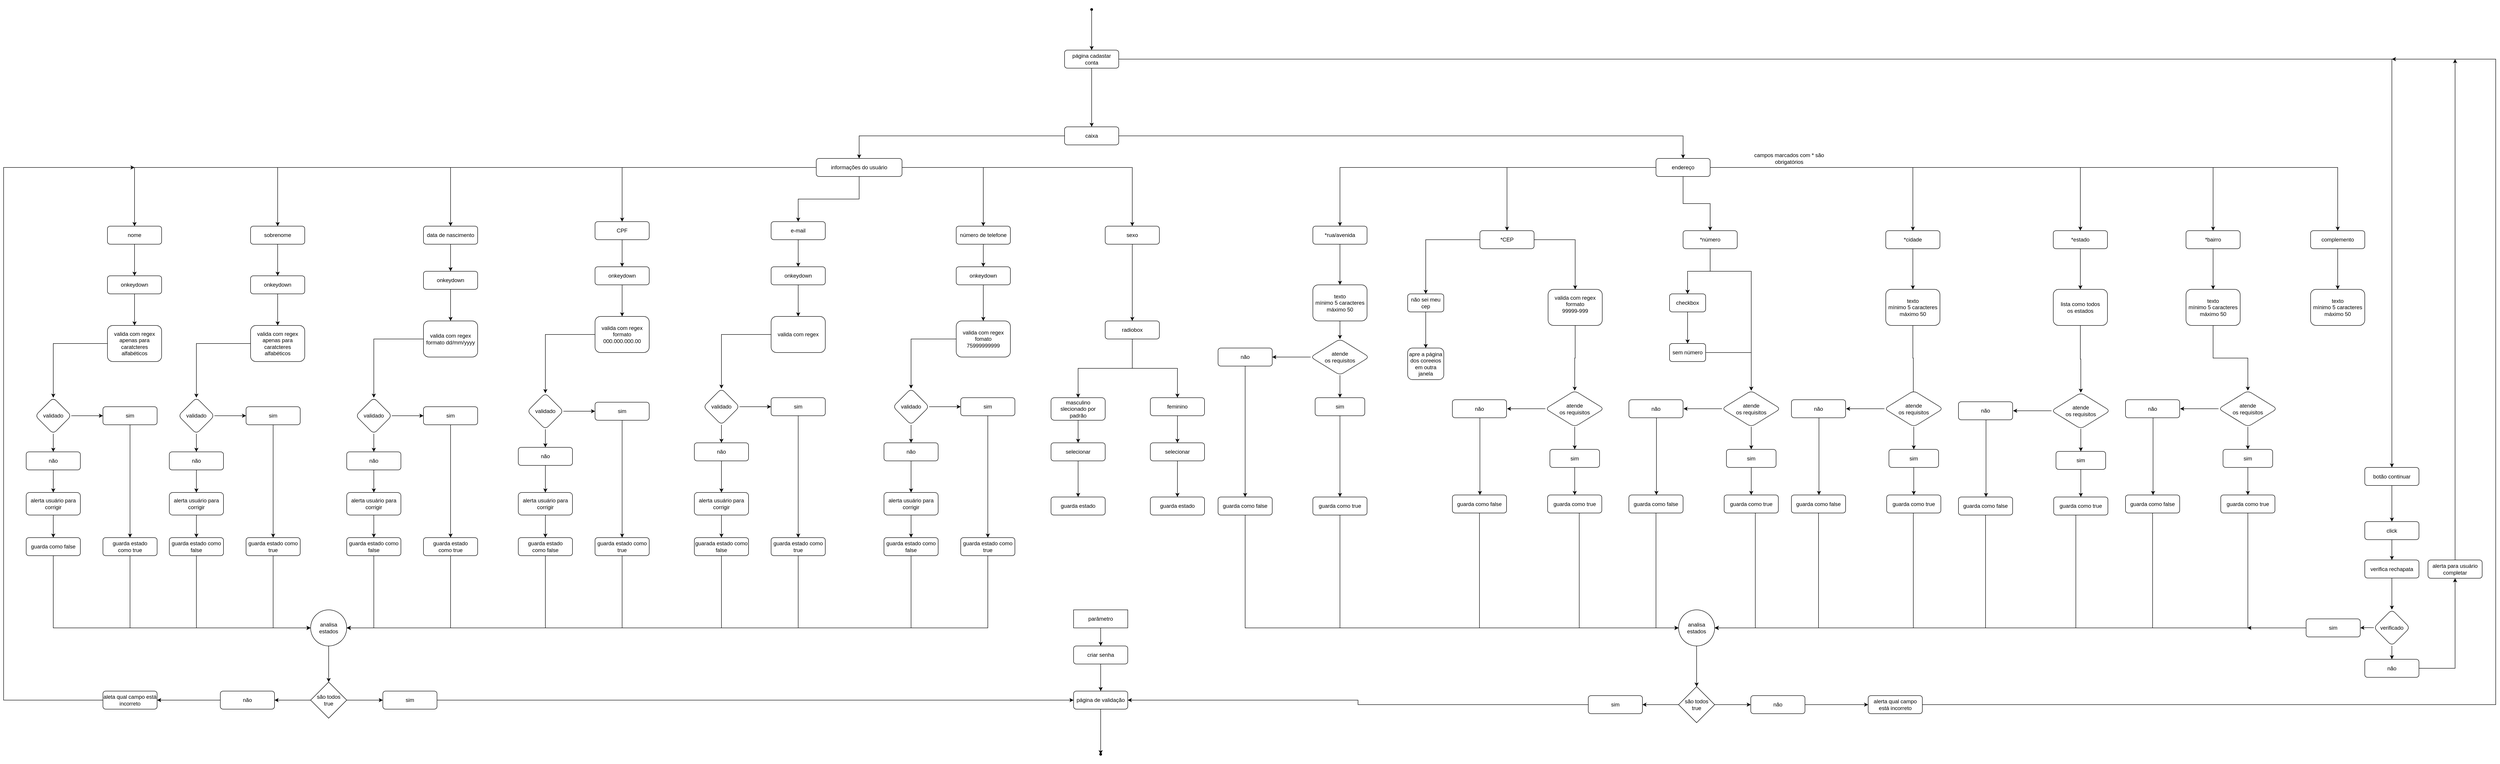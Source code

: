 <mxfile version="15.2.9" type="device"><diagram id="3M1RkVQ7GkJ6a8PRzts5" name="Page-1"><mxGraphModel dx="3918" dy="1902" grid="1" gridSize="10" guides="1" tooltips="1" connect="1" arrows="1" fold="1" page="1" pageScale="1" pageWidth="827" pageHeight="1169" math="0" shadow="0"><root><mxCell id="0"/><mxCell id="1" parent="0"/><mxCell id="LBSP584ofGNbkr1LDg5M-6" value="" style="edgeStyle=orthogonalEdgeStyle;rounded=0;orthogonalLoop=1;jettySize=auto;html=1;" parent="1" source="LBSP584ofGNbkr1LDg5M-2" target="LBSP584ofGNbkr1LDg5M-5" edge="1"><mxGeometry relative="1" as="geometry"/></mxCell><mxCell id="LBSP584ofGNbkr1LDg5M-193" value="" style="edgeStyle=orthogonalEdgeStyle;rounded=0;orthogonalLoop=1;jettySize=auto;html=1;" parent="1" source="LBSP584ofGNbkr1LDg5M-2" target="LBSP584ofGNbkr1LDg5M-192" edge="1"><mxGeometry relative="1" as="geometry"/></mxCell><mxCell id="LBSP584ofGNbkr1LDg5M-2" value="página cadastar conta" style="rounded=1;whiteSpace=wrap;html=1;strokeColor=#000000;fillColor=#FFFFFF;" parent="1" vertex="1"><mxGeometry x="350" y="-80" width="120" height="40" as="geometry"/></mxCell><mxCell id="LBSP584ofGNbkr1LDg5M-4" value="" style="edgeStyle=orthogonalEdgeStyle;rounded=0;orthogonalLoop=1;jettySize=auto;html=1;" parent="1" source="LBSP584ofGNbkr1LDg5M-3" target="LBSP584ofGNbkr1LDg5M-2" edge="1"><mxGeometry relative="1" as="geometry"/></mxCell><mxCell id="LBSP584ofGNbkr1LDg5M-3" value="" style="shape=waypoint;sketch=0;fillStyle=solid;size=6;pointerEvents=1;points=[];fillColor=none;resizable=0;rotatable=0;perimeter=centerPerimeter;snapToPoint=1;strokeColor=#000000;" parent="1" vertex="1"><mxGeometry x="390" y="-190" width="40" height="40" as="geometry"/></mxCell><mxCell id="LBSP584ofGNbkr1LDg5M-8" value="" style="edgeStyle=orthogonalEdgeStyle;rounded=0;orthogonalLoop=1;jettySize=auto;html=1;" parent="1" source="LBSP584ofGNbkr1LDg5M-5" target="LBSP584ofGNbkr1LDg5M-7" edge="1"><mxGeometry relative="1" as="geometry"/></mxCell><mxCell id="LBSP584ofGNbkr1LDg5M-10" value="" style="edgeStyle=orthogonalEdgeStyle;rounded=0;orthogonalLoop=1;jettySize=auto;html=1;" parent="1" source="LBSP584ofGNbkr1LDg5M-5" target="LBSP584ofGNbkr1LDg5M-9" edge="1"><mxGeometry relative="1" as="geometry"/></mxCell><mxCell id="LBSP584ofGNbkr1LDg5M-5" value="caixa" style="rounded=1;whiteSpace=wrap;html=1;strokeColor=#000000;fillColor=#FFFFFF;" parent="1" vertex="1"><mxGeometry x="350" y="90" width="120" height="40" as="geometry"/></mxCell><mxCell id="LBSP584ofGNbkr1LDg5M-22" value="" style="edgeStyle=orthogonalEdgeStyle;rounded=0;orthogonalLoop=1;jettySize=auto;html=1;" parent="1" source="LBSP584ofGNbkr1LDg5M-7" target="LBSP584ofGNbkr1LDg5M-19" edge="1"><mxGeometry relative="1" as="geometry"/></mxCell><mxCell id="LBSP584ofGNbkr1LDg5M-24" value="" style="edgeStyle=orthogonalEdgeStyle;rounded=0;orthogonalLoop=1;jettySize=auto;html=1;" parent="1" source="LBSP584ofGNbkr1LDg5M-7" target="LBSP584ofGNbkr1LDg5M-23" edge="1"><mxGeometry relative="1" as="geometry"/></mxCell><mxCell id="LBSP584ofGNbkr1LDg5M-26" value="" style="edgeStyle=orthogonalEdgeStyle;rounded=0;orthogonalLoop=1;jettySize=auto;html=1;" parent="1" source="LBSP584ofGNbkr1LDg5M-7" target="LBSP584ofGNbkr1LDg5M-25" edge="1"><mxGeometry relative="1" as="geometry"/></mxCell><mxCell id="LBSP584ofGNbkr1LDg5M-28" value="" style="edgeStyle=orthogonalEdgeStyle;rounded=0;orthogonalLoop=1;jettySize=auto;html=1;" parent="1" source="LBSP584ofGNbkr1LDg5M-7" target="LBSP584ofGNbkr1LDg5M-27" edge="1"><mxGeometry relative="1" as="geometry"/></mxCell><mxCell id="LBSP584ofGNbkr1LDg5M-30" value="" style="edgeStyle=orthogonalEdgeStyle;rounded=0;orthogonalLoop=1;jettySize=auto;html=1;" parent="1" source="LBSP584ofGNbkr1LDg5M-7" target="LBSP584ofGNbkr1LDg5M-29" edge="1"><mxGeometry relative="1" as="geometry"/></mxCell><mxCell id="LBSP584ofGNbkr1LDg5M-33" value="" style="edgeStyle=orthogonalEdgeStyle;rounded=0;orthogonalLoop=1;jettySize=auto;html=1;" parent="1" source="LBSP584ofGNbkr1LDg5M-7" target="LBSP584ofGNbkr1LDg5M-32" edge="1"><mxGeometry relative="1" as="geometry"/></mxCell><mxCell id="LBSP584ofGNbkr1LDg5M-35" value="" style="edgeStyle=orthogonalEdgeStyle;rounded=0;orthogonalLoop=1;jettySize=auto;html=1;" parent="1" source="LBSP584ofGNbkr1LDg5M-7" target="LBSP584ofGNbkr1LDg5M-31" edge="1"><mxGeometry relative="1" as="geometry"/></mxCell><mxCell id="LBSP584ofGNbkr1LDg5M-7" value="informações do usuário" style="rounded=1;whiteSpace=wrap;html=1;strokeColor=#000000;fillColor=#FFFFFF;" parent="1" vertex="1"><mxGeometry x="-200" y="160" width="190" height="40" as="geometry"/></mxCell><mxCell id="LBSP584ofGNbkr1LDg5M-206" value="" style="edgeStyle=orthogonalEdgeStyle;rounded=0;orthogonalLoop=1;jettySize=auto;html=1;" parent="1" source="LBSP584ofGNbkr1LDg5M-9" target="LBSP584ofGNbkr1LDg5M-205" edge="1"><mxGeometry relative="1" as="geometry"/></mxCell><mxCell id="LBSP584ofGNbkr1LDg5M-216" style="edgeStyle=orthogonalEdgeStyle;rounded=0;orthogonalLoop=1;jettySize=auto;html=1;entryX=0.5;entryY=0;entryDx=0;entryDy=0;" parent="1" source="LBSP584ofGNbkr1LDg5M-9" target="LBSP584ofGNbkr1LDg5M-210" edge="1"><mxGeometry relative="1" as="geometry"/></mxCell><mxCell id="LBSP584ofGNbkr1LDg5M-218" style="edgeStyle=orthogonalEdgeStyle;rounded=0;orthogonalLoop=1;jettySize=auto;html=1;entryX=0.5;entryY=0;entryDx=0;entryDy=0;" parent="1" source="LBSP584ofGNbkr1LDg5M-9" target="LBSP584ofGNbkr1LDg5M-211" edge="1"><mxGeometry relative="1" as="geometry"/></mxCell><mxCell id="LBSP584ofGNbkr1LDg5M-219" value="" style="edgeStyle=orthogonalEdgeStyle;rounded=0;orthogonalLoop=1;jettySize=auto;html=1;" parent="1" source="LBSP584ofGNbkr1LDg5M-9" target="LBSP584ofGNbkr1LDg5M-213" edge="1"><mxGeometry relative="1" as="geometry"/></mxCell><mxCell id="LBSP584ofGNbkr1LDg5M-220" style="edgeStyle=orthogonalEdgeStyle;rounded=0;orthogonalLoop=1;jettySize=auto;html=1;entryX=0.5;entryY=0;entryDx=0;entryDy=0;" parent="1" source="LBSP584ofGNbkr1LDg5M-9" target="LBSP584ofGNbkr1LDg5M-212" edge="1"><mxGeometry relative="1" as="geometry"/></mxCell><mxCell id="LBSP584ofGNbkr1LDg5M-221" style="edgeStyle=orthogonalEdgeStyle;rounded=0;orthogonalLoop=1;jettySize=auto;html=1;entryX=0.5;entryY=0;entryDx=0;entryDy=0;" parent="1" source="LBSP584ofGNbkr1LDg5M-9" target="LBSP584ofGNbkr1LDg5M-214" edge="1"><mxGeometry relative="1" as="geometry"/></mxCell><mxCell id="LBSP584ofGNbkr1LDg5M-222" style="edgeStyle=orthogonalEdgeStyle;rounded=0;orthogonalLoop=1;jettySize=auto;html=1;" parent="1" source="LBSP584ofGNbkr1LDg5M-9" target="LBSP584ofGNbkr1LDg5M-215" edge="1"><mxGeometry relative="1" as="geometry"/></mxCell><mxCell id="LBSP584ofGNbkr1LDg5M-9" value="endereço" style="rounded=1;whiteSpace=wrap;html=1;strokeColor=#000000;fillColor=#FFFFFF;" parent="1" vertex="1"><mxGeometry x="1660" y="160" width="120" height="40" as="geometry"/></mxCell><mxCell id="LBSP584ofGNbkr1LDg5M-134" value="" style="edgeStyle=orthogonalEdgeStyle;rounded=0;orthogonalLoop=1;jettySize=auto;html=1;" parent="1" source="LBSP584ofGNbkr1LDg5M-19" target="LBSP584ofGNbkr1LDg5M-133" edge="1"><mxGeometry relative="1" as="geometry"/></mxCell><mxCell id="LBSP584ofGNbkr1LDg5M-19" value="nome" style="rounded=1;whiteSpace=wrap;html=1;strokeColor=#000000;fillColor=#FFFFFF;" parent="1" vertex="1"><mxGeometry x="-1770" y="310" width="120" height="40" as="geometry"/></mxCell><mxCell id="LBSP584ofGNbkr1LDg5M-47" value="" style="edgeStyle=orthogonalEdgeStyle;rounded=0;orthogonalLoop=1;jettySize=auto;html=1;entryX=0.5;entryY=0;entryDx=0;entryDy=0;" parent="1" source="LBSP584ofGNbkr1LDg5M-23" target="LBSP584ofGNbkr1LDg5M-136" edge="1"><mxGeometry relative="1" as="geometry"><mxPoint x="-1393" y="380" as="targetPoint"/></mxGeometry></mxCell><mxCell id="LBSP584ofGNbkr1LDg5M-23" value="sobrenome" style="rounded=1;whiteSpace=wrap;html=1;strokeColor=#000000;fillColor=#FFFFFF;" parent="1" vertex="1"><mxGeometry x="-1453" y="310" width="120" height="40" as="geometry"/></mxCell><mxCell id="LBSP584ofGNbkr1LDg5M-49" value="" style="edgeStyle=orthogonalEdgeStyle;rounded=0;orthogonalLoop=1;jettySize=auto;html=1;" parent="1" source="LBSP584ofGNbkr1LDg5M-25" target="LBSP584ofGNbkr1LDg5M-138" edge="1"><mxGeometry relative="1" as="geometry"><mxPoint x="-1010" y="400" as="targetPoint"/></mxGeometry></mxCell><mxCell id="LBSP584ofGNbkr1LDg5M-25" value="data de nascimento" style="rounded=1;whiteSpace=wrap;html=1;strokeColor=#000000;fillColor=#FFFFFF;" parent="1" vertex="1"><mxGeometry x="-1070" y="310" width="120" height="40" as="geometry"/></mxCell><mxCell id="LBSP584ofGNbkr1LDg5M-51" value="" style="edgeStyle=orthogonalEdgeStyle;rounded=0;orthogonalLoop=1;jettySize=auto;html=1;entryX=0.5;entryY=0;entryDx=0;entryDy=0;" parent="1" source="LBSP584ofGNbkr1LDg5M-27" target="LBSP584ofGNbkr1LDg5M-142" edge="1"><mxGeometry relative="1" as="geometry"/></mxCell><mxCell id="LBSP584ofGNbkr1LDg5M-27" value="CPF" style="rounded=1;whiteSpace=wrap;html=1;strokeColor=#000000;fillColor=#FFFFFF;" parent="1" vertex="1"><mxGeometry x="-690" y="300" width="120" height="40" as="geometry"/></mxCell><mxCell id="LBSP584ofGNbkr1LDg5M-53" value="" style="edgeStyle=orthogonalEdgeStyle;rounded=0;orthogonalLoop=1;jettySize=auto;html=1;entryX=0.5;entryY=0;entryDx=0;entryDy=0;" parent="1" source="LBSP584ofGNbkr1LDg5M-29" target="LBSP584ofGNbkr1LDg5M-146" edge="1"><mxGeometry relative="1" as="geometry"><mxPoint x="-240" y="370" as="targetPoint"/></mxGeometry></mxCell><mxCell id="LBSP584ofGNbkr1LDg5M-29" value="e-mail" style="rounded=1;whiteSpace=wrap;html=1;strokeColor=#000000;fillColor=#FFFFFF;" parent="1" vertex="1"><mxGeometry x="-300" y="300" width="120" height="40" as="geometry"/></mxCell><mxCell id="LBSP584ofGNbkr1LDg5M-55" value="" style="edgeStyle=orthogonalEdgeStyle;rounded=0;orthogonalLoop=1;jettySize=auto;html=1;" parent="1" source="LBSP584ofGNbkr1LDg5M-31" edge="1"><mxGeometry relative="1" as="geometry"><mxPoint x="170" y="400" as="targetPoint"/></mxGeometry></mxCell><mxCell id="LBSP584ofGNbkr1LDg5M-31" value="número de telefone" style="rounded=1;whiteSpace=wrap;html=1;strokeColor=#000000;fillColor=#FFFFFF;" parent="1" vertex="1"><mxGeometry x="110" y="310" width="120" height="40" as="geometry"/></mxCell><mxCell id="LBSP584ofGNbkr1LDg5M-39" value="" style="edgeStyle=orthogonalEdgeStyle;rounded=0;orthogonalLoop=1;jettySize=auto;html=1;" parent="1" source="LBSP584ofGNbkr1LDg5M-32" target="LBSP584ofGNbkr1LDg5M-38" edge="1"><mxGeometry relative="1" as="geometry"/></mxCell><mxCell id="LBSP584ofGNbkr1LDg5M-32" value="sexo" style="rounded=1;whiteSpace=wrap;html=1;strokeColor=#000000;fillColor=#FFFFFF;" parent="1" vertex="1"><mxGeometry x="440" y="310" width="120" height="40" as="geometry"/></mxCell><mxCell id="LBSP584ofGNbkr1LDg5M-41" value="" style="edgeStyle=orthogonalEdgeStyle;rounded=0;orthogonalLoop=1;jettySize=auto;html=1;" parent="1" source="LBSP584ofGNbkr1LDg5M-38" target="LBSP584ofGNbkr1LDg5M-40" edge="1"><mxGeometry relative="1" as="geometry"/></mxCell><mxCell id="LBSP584ofGNbkr1LDg5M-43" value="" style="edgeStyle=orthogonalEdgeStyle;rounded=0;orthogonalLoop=1;jettySize=auto;html=1;" parent="1" source="LBSP584ofGNbkr1LDg5M-38" target="LBSP584ofGNbkr1LDg5M-42" edge="1"><mxGeometry relative="1" as="geometry"/></mxCell><mxCell id="LBSP584ofGNbkr1LDg5M-38" value="radiobox" style="rounded=1;whiteSpace=wrap;html=1;strokeColor=#000000;fillColor=#FFFFFF;" parent="1" vertex="1"><mxGeometry x="440" y="520" width="120" height="40" as="geometry"/></mxCell><mxCell id="LBSP584ofGNbkr1LDg5M-59" value="" style="edgeStyle=orthogonalEdgeStyle;rounded=0;orthogonalLoop=1;jettySize=auto;html=1;" parent="1" source="LBSP584ofGNbkr1LDg5M-40" target="LBSP584ofGNbkr1LDg5M-58" edge="1"><mxGeometry relative="1" as="geometry"/></mxCell><mxCell id="LBSP584ofGNbkr1LDg5M-40" value="&lt;div&gt;masculino&lt;/div&gt;&lt;div&gt;slecionado por padrão&lt;br&gt;&lt;/div&gt;" style="rounded=1;whiteSpace=wrap;html=1;strokeColor=#000000;fillColor=#FFFFFF;" parent="1" vertex="1"><mxGeometry x="320" y="690" width="120" height="50" as="geometry"/></mxCell><mxCell id="LBSP584ofGNbkr1LDg5M-61" value="" style="edgeStyle=orthogonalEdgeStyle;rounded=0;orthogonalLoop=1;jettySize=auto;html=1;" parent="1" source="LBSP584ofGNbkr1LDg5M-42" target="LBSP584ofGNbkr1LDg5M-60" edge="1"><mxGeometry relative="1" as="geometry"/></mxCell><mxCell id="LBSP584ofGNbkr1LDg5M-42" value="feminino" style="rounded=1;whiteSpace=wrap;html=1;strokeColor=#000000;fillColor=#FFFFFF;" parent="1" vertex="1"><mxGeometry x="540" y="690" width="120" height="40" as="geometry"/></mxCell><mxCell id="LBSP584ofGNbkr1LDg5M-63" value="" style="edgeStyle=orthogonalEdgeStyle;rounded=0;orthogonalLoop=1;jettySize=auto;html=1;" parent="1" source="LBSP584ofGNbkr1LDg5M-44" target="LBSP584ofGNbkr1LDg5M-62" edge="1"><mxGeometry relative="1" as="geometry"/></mxCell><mxCell id="LBSP584ofGNbkr1LDg5M-44" value="&lt;div&gt;valida com regex &lt;br&gt;&lt;/div&gt;&lt;div&gt;apenas para caratcteres alfabéticos&lt;br&gt;&lt;/div&gt;" style="rounded=1;whiteSpace=wrap;html=1;strokeColor=#000000;fillColor=#FFFFFF;" parent="1" vertex="1"><mxGeometry x="-1770" y="530" width="120" height="80" as="geometry"/></mxCell><mxCell id="LBSP584ofGNbkr1LDg5M-83" style="edgeStyle=orthogonalEdgeStyle;rounded=0;orthogonalLoop=1;jettySize=auto;html=1;exitX=0;exitY=0.5;exitDx=0;exitDy=0;entryX=0.5;entryY=0;entryDx=0;entryDy=0;" parent="1" source="LBSP584ofGNbkr1LDg5M-46" target="LBSP584ofGNbkr1LDg5M-76" edge="1"><mxGeometry relative="1" as="geometry"/></mxCell><mxCell id="LBSP584ofGNbkr1LDg5M-46" value="&lt;div&gt;valida com regex &lt;br&gt;&lt;/div&gt;&lt;div&gt;apenas para caratcteres alfabéticos&lt;br&gt;&lt;/div&gt;" style="rounded=1;whiteSpace=wrap;html=1;strokeColor=#000000;fillColor=#FFFFFF;" parent="1" vertex="1"><mxGeometry x="-1453" y="530" width="120" height="80" as="geometry"/></mxCell><mxCell id="LBSP584ofGNbkr1LDg5M-93" style="edgeStyle=orthogonalEdgeStyle;rounded=0;orthogonalLoop=1;jettySize=auto;html=1;entryX=0.5;entryY=0;entryDx=0;entryDy=0;" parent="1" source="LBSP584ofGNbkr1LDg5M-48" target="LBSP584ofGNbkr1LDg5M-88" edge="1"><mxGeometry relative="1" as="geometry"/></mxCell><mxCell id="LBSP584ofGNbkr1LDg5M-48" value="&lt;div&gt;valida com regex&lt;/div&gt;&lt;div&gt;formato dd/mm/yyyy&lt;br&gt;&lt;/div&gt;" style="rounded=1;whiteSpace=wrap;html=1;strokeColor=#000000;fillColor=#FFFFFF;" parent="1" vertex="1"><mxGeometry x="-1070" y="520" width="120" height="80" as="geometry"/></mxCell><mxCell id="LBSP584ofGNbkr1LDg5M-101" style="edgeStyle=orthogonalEdgeStyle;rounded=0;orthogonalLoop=1;jettySize=auto;html=1;entryX=0.5;entryY=0;entryDx=0;entryDy=0;" parent="1" source="LBSP584ofGNbkr1LDg5M-50" target="LBSP584ofGNbkr1LDg5M-96" edge="1"><mxGeometry relative="1" as="geometry"/></mxCell><mxCell id="LBSP584ofGNbkr1LDg5M-50" value="&lt;div&gt;valida com regex&lt;/div&gt;&lt;div&gt;formato&lt;br&gt;&lt;/div&gt;&lt;div&gt;000.000.000.00&lt;br&gt;&lt;/div&gt;" style="rounded=1;whiteSpace=wrap;html=1;strokeColor=#000000;fillColor=#FFFFFF;" parent="1" vertex="1"><mxGeometry x="-690" y="510" width="120" height="80" as="geometry"/></mxCell><mxCell id="LBSP584ofGNbkr1LDg5M-109" style="edgeStyle=orthogonalEdgeStyle;rounded=0;orthogonalLoop=1;jettySize=auto;html=1;entryX=0.5;entryY=0;entryDx=0;entryDy=0;" parent="1" source="LBSP584ofGNbkr1LDg5M-52" target="LBSP584ofGNbkr1LDg5M-104" edge="1"><mxGeometry relative="1" as="geometry"/></mxCell><mxCell id="LBSP584ofGNbkr1LDg5M-52" value="&lt;div&gt;valida com regex&lt;/div&gt;" style="rounded=1;whiteSpace=wrap;html=1;strokeColor=#000000;fillColor=#FFFFFF;" parent="1" vertex="1"><mxGeometry x="-300" y="510" width="120" height="80" as="geometry"/></mxCell><mxCell id="LBSP584ofGNbkr1LDg5M-117" style="edgeStyle=orthogonalEdgeStyle;rounded=0;orthogonalLoop=1;jettySize=auto;html=1;entryX=0.5;entryY=0;entryDx=0;entryDy=0;" parent="1" source="LBSP584ofGNbkr1LDg5M-54" target="LBSP584ofGNbkr1LDg5M-112" edge="1"><mxGeometry relative="1" as="geometry"/></mxCell><mxCell id="LBSP584ofGNbkr1LDg5M-54" value="&lt;div&gt;valida com regex&lt;/div&gt;&lt;div&gt;fomato&lt;/div&gt;&lt;div&gt;75999999999&lt;/div&gt;" style="rounded=1;whiteSpace=wrap;html=1;strokeColor=#000000;fillColor=#FFFFFF;" parent="1" vertex="1"><mxGeometry x="110" y="520" width="120" height="80" as="geometry"/></mxCell><mxCell id="LBSP584ofGNbkr1LDg5M-200" value="" style="edgeStyle=orthogonalEdgeStyle;rounded=0;orthogonalLoop=1;jettySize=auto;html=1;" parent="1" source="LBSP584ofGNbkr1LDg5M-58" target="LBSP584ofGNbkr1LDg5M-199" edge="1"><mxGeometry relative="1" as="geometry"/></mxCell><mxCell id="LBSP584ofGNbkr1LDg5M-58" value="selecionar" style="rounded=1;whiteSpace=wrap;html=1;strokeColor=#000000;fillColor=#FFFFFF;" parent="1" vertex="1"><mxGeometry x="320" y="790" width="120" height="40" as="geometry"/></mxCell><mxCell id="LBSP584ofGNbkr1LDg5M-202" value="" style="edgeStyle=orthogonalEdgeStyle;rounded=0;orthogonalLoop=1;jettySize=auto;html=1;" parent="1" source="LBSP584ofGNbkr1LDg5M-60" target="LBSP584ofGNbkr1LDg5M-201" edge="1"><mxGeometry relative="1" as="geometry"/></mxCell><mxCell id="LBSP584ofGNbkr1LDg5M-60" value="selecionar" style="rounded=1;whiteSpace=wrap;html=1;strokeColor=#000000;fillColor=#FFFFFF;" parent="1" vertex="1"><mxGeometry x="540" y="790" width="120" height="40" as="geometry"/></mxCell><mxCell id="LBSP584ofGNbkr1LDg5M-65" value="" style="edgeStyle=orthogonalEdgeStyle;rounded=0;orthogonalLoop=1;jettySize=auto;html=1;" parent="1" source="LBSP584ofGNbkr1LDg5M-62" target="LBSP584ofGNbkr1LDg5M-64" edge="1"><mxGeometry relative="1" as="geometry"/></mxCell><mxCell id="LBSP584ofGNbkr1LDg5M-67" value="" style="edgeStyle=orthogonalEdgeStyle;rounded=0;orthogonalLoop=1;jettySize=auto;html=1;" parent="1" source="LBSP584ofGNbkr1LDg5M-62" target="LBSP584ofGNbkr1LDg5M-66" edge="1"><mxGeometry relative="1" as="geometry"/></mxCell><mxCell id="LBSP584ofGNbkr1LDg5M-62" value="validado" style="rhombus;whiteSpace=wrap;html=1;rounded=1;fillColor=#FFFFFF;" parent="1" vertex="1"><mxGeometry x="-1930" y="690" width="80" height="80" as="geometry"/></mxCell><mxCell id="LBSP584ofGNbkr1LDg5M-119" value="" style="edgeStyle=orthogonalEdgeStyle;rounded=0;orthogonalLoop=1;jettySize=auto;html=1;" parent="1" source="LBSP584ofGNbkr1LDg5M-64" target="LBSP584ofGNbkr1LDg5M-118" edge="1"><mxGeometry relative="1" as="geometry"/></mxCell><mxCell id="LBSP584ofGNbkr1LDg5M-64" value="sim" style="whiteSpace=wrap;html=1;rounded=1;fillColor=#FFFFFF;" parent="1" vertex="1"><mxGeometry x="-1780" y="710" width="120" height="40" as="geometry"/></mxCell><mxCell id="LBSP584ofGNbkr1LDg5M-69" value="" style="edgeStyle=orthogonalEdgeStyle;rounded=0;orthogonalLoop=1;jettySize=auto;html=1;" parent="1" source="LBSP584ofGNbkr1LDg5M-66" target="LBSP584ofGNbkr1LDg5M-68" edge="1"><mxGeometry relative="1" as="geometry"/></mxCell><mxCell id="LBSP584ofGNbkr1LDg5M-66" value="não" style="whiteSpace=wrap;html=1;rounded=1;fillColor=#FFFFFF;" parent="1" vertex="1"><mxGeometry x="-1950" y="810" width="120" height="40" as="geometry"/></mxCell><mxCell id="LBSP584ofGNbkr1LDg5M-132" value="" style="edgeStyle=orthogonalEdgeStyle;rounded=0;orthogonalLoop=1;jettySize=auto;html=1;" parent="1" source="LBSP584ofGNbkr1LDg5M-68" target="LBSP584ofGNbkr1LDg5M-131" edge="1"><mxGeometry relative="1" as="geometry"/></mxCell><mxCell id="LBSP584ofGNbkr1LDg5M-68" value="&lt;div&gt;alerta usuário para corrigir&lt;/div&gt;" style="whiteSpace=wrap;html=1;rounded=1;fillColor=#FFFFFF;" parent="1" vertex="1"><mxGeometry x="-1950" y="900" width="120" height="50" as="geometry"/></mxCell><mxCell id="LBSP584ofGNbkr1LDg5M-74" value="" style="edgeStyle=orthogonalEdgeStyle;rounded=0;orthogonalLoop=1;jettySize=auto;html=1;" parent="1" source="LBSP584ofGNbkr1LDg5M-76" target="LBSP584ofGNbkr1LDg5M-77" edge="1"><mxGeometry relative="1" as="geometry"/></mxCell><mxCell id="LBSP584ofGNbkr1LDg5M-75" value="" style="edgeStyle=orthogonalEdgeStyle;rounded=0;orthogonalLoop=1;jettySize=auto;html=1;" parent="1" source="LBSP584ofGNbkr1LDg5M-76" target="LBSP584ofGNbkr1LDg5M-79" edge="1"><mxGeometry relative="1" as="geometry"/></mxCell><mxCell id="LBSP584ofGNbkr1LDg5M-76" value="validado" style="rhombus;whiteSpace=wrap;html=1;rounded=1;fillColor=#FFFFFF;" parent="1" vertex="1"><mxGeometry x="-1613" y="690" width="80" height="80" as="geometry"/></mxCell><mxCell id="LBSP584ofGNbkr1LDg5M-121" value="" style="edgeStyle=orthogonalEdgeStyle;rounded=0;orthogonalLoop=1;jettySize=auto;html=1;" parent="1" source="LBSP584ofGNbkr1LDg5M-77" target="LBSP584ofGNbkr1LDg5M-120" edge="1"><mxGeometry relative="1" as="geometry"/></mxCell><mxCell id="LBSP584ofGNbkr1LDg5M-77" value="sim" style="whiteSpace=wrap;html=1;rounded=1;fillColor=#FFFFFF;" parent="1" vertex="1"><mxGeometry x="-1463" y="710" width="120" height="40" as="geometry"/></mxCell><mxCell id="LBSP584ofGNbkr1LDg5M-78" value="" style="edgeStyle=orthogonalEdgeStyle;rounded=0;orthogonalLoop=1;jettySize=auto;html=1;" parent="1" source="LBSP584ofGNbkr1LDg5M-79" target="LBSP584ofGNbkr1LDg5M-80" edge="1"><mxGeometry relative="1" as="geometry"/></mxCell><mxCell id="LBSP584ofGNbkr1LDg5M-79" value="não" style="whiteSpace=wrap;html=1;rounded=1;fillColor=#FFFFFF;" parent="1" vertex="1"><mxGeometry x="-1633" y="810" width="120" height="40" as="geometry"/></mxCell><mxCell id="LBSP584ofGNbkr1LDg5M-152" value="" style="edgeStyle=orthogonalEdgeStyle;rounded=0;orthogonalLoop=1;jettySize=auto;html=1;" parent="1" source="LBSP584ofGNbkr1LDg5M-80" target="LBSP584ofGNbkr1LDg5M-151" edge="1"><mxGeometry relative="1" as="geometry"/></mxCell><mxCell id="LBSP584ofGNbkr1LDg5M-80" value="&lt;div&gt;alerta usuário para corrigir&lt;/div&gt;" style="whiteSpace=wrap;html=1;rounded=1;fillColor=#FFFFFF;" parent="1" vertex="1"><mxGeometry x="-1633" y="900" width="120" height="50" as="geometry"/></mxCell><mxCell id="LBSP584ofGNbkr1LDg5M-86" value="" style="edgeStyle=orthogonalEdgeStyle;rounded=0;orthogonalLoop=1;jettySize=auto;html=1;" parent="1" source="LBSP584ofGNbkr1LDg5M-88" target="LBSP584ofGNbkr1LDg5M-89" edge="1"><mxGeometry relative="1" as="geometry"/></mxCell><mxCell id="LBSP584ofGNbkr1LDg5M-87" value="" style="edgeStyle=orthogonalEdgeStyle;rounded=0;orthogonalLoop=1;jettySize=auto;html=1;" parent="1" source="LBSP584ofGNbkr1LDg5M-88" target="LBSP584ofGNbkr1LDg5M-91" edge="1"><mxGeometry relative="1" as="geometry"/></mxCell><mxCell id="LBSP584ofGNbkr1LDg5M-88" value="validado" style="rhombus;whiteSpace=wrap;html=1;rounded=1;fillColor=#FFFFFF;" parent="1" vertex="1"><mxGeometry x="-1220" y="690" width="80" height="80" as="geometry"/></mxCell><mxCell id="LBSP584ofGNbkr1LDg5M-123" value="" style="edgeStyle=orthogonalEdgeStyle;rounded=0;orthogonalLoop=1;jettySize=auto;html=1;" parent="1" source="LBSP584ofGNbkr1LDg5M-89" target="LBSP584ofGNbkr1LDg5M-122" edge="1"><mxGeometry relative="1" as="geometry"/></mxCell><mxCell id="LBSP584ofGNbkr1LDg5M-89" value="sim" style="whiteSpace=wrap;html=1;rounded=1;fillColor=#FFFFFF;" parent="1" vertex="1"><mxGeometry x="-1070" y="710" width="120" height="40" as="geometry"/></mxCell><mxCell id="LBSP584ofGNbkr1LDg5M-90" value="" style="edgeStyle=orthogonalEdgeStyle;rounded=0;orthogonalLoop=1;jettySize=auto;html=1;" parent="1" source="LBSP584ofGNbkr1LDg5M-91" target="LBSP584ofGNbkr1LDg5M-92" edge="1"><mxGeometry relative="1" as="geometry"/></mxCell><mxCell id="LBSP584ofGNbkr1LDg5M-91" value="não" style="whiteSpace=wrap;html=1;rounded=1;fillColor=#FFFFFF;" parent="1" vertex="1"><mxGeometry x="-1240" y="810" width="120" height="40" as="geometry"/></mxCell><mxCell id="LBSP584ofGNbkr1LDg5M-150" value="" style="edgeStyle=orthogonalEdgeStyle;rounded=0;orthogonalLoop=1;jettySize=auto;html=1;" parent="1" source="LBSP584ofGNbkr1LDg5M-92" target="LBSP584ofGNbkr1LDg5M-149" edge="1"><mxGeometry relative="1" as="geometry"/></mxCell><mxCell id="LBSP584ofGNbkr1LDg5M-92" value="&lt;div&gt;alerta usuário para corrigir&lt;/div&gt;" style="whiteSpace=wrap;html=1;rounded=1;fillColor=#FFFFFF;" parent="1" vertex="1"><mxGeometry x="-1240" y="900" width="120" height="50" as="geometry"/></mxCell><mxCell id="LBSP584ofGNbkr1LDg5M-94" value="" style="edgeStyle=orthogonalEdgeStyle;rounded=0;orthogonalLoop=1;jettySize=auto;html=1;" parent="1" source="LBSP584ofGNbkr1LDg5M-96" target="LBSP584ofGNbkr1LDg5M-97" edge="1"><mxGeometry relative="1" as="geometry"/></mxCell><mxCell id="LBSP584ofGNbkr1LDg5M-95" value="" style="edgeStyle=orthogonalEdgeStyle;rounded=0;orthogonalLoop=1;jettySize=auto;html=1;" parent="1" source="LBSP584ofGNbkr1LDg5M-96" target="LBSP584ofGNbkr1LDg5M-99" edge="1"><mxGeometry relative="1" as="geometry"/></mxCell><mxCell id="LBSP584ofGNbkr1LDg5M-96" value="validado" style="rhombus;whiteSpace=wrap;html=1;rounded=1;fillColor=#FFFFFF;" parent="1" vertex="1"><mxGeometry x="-840" y="680" width="80" height="80" as="geometry"/></mxCell><mxCell id="LBSP584ofGNbkr1LDg5M-125" value="" style="edgeStyle=orthogonalEdgeStyle;rounded=0;orthogonalLoop=1;jettySize=auto;html=1;" parent="1" source="LBSP584ofGNbkr1LDg5M-97" target="LBSP584ofGNbkr1LDg5M-124" edge="1"><mxGeometry relative="1" as="geometry"/></mxCell><mxCell id="LBSP584ofGNbkr1LDg5M-97" value="sim" style="whiteSpace=wrap;html=1;rounded=1;fillColor=#FFFFFF;" parent="1" vertex="1"><mxGeometry x="-690" y="700" width="120" height="40" as="geometry"/></mxCell><mxCell id="LBSP584ofGNbkr1LDg5M-98" value="" style="edgeStyle=orthogonalEdgeStyle;rounded=0;orthogonalLoop=1;jettySize=auto;html=1;" parent="1" source="LBSP584ofGNbkr1LDg5M-99" target="LBSP584ofGNbkr1LDg5M-100" edge="1"><mxGeometry relative="1" as="geometry"/></mxCell><mxCell id="LBSP584ofGNbkr1LDg5M-99" value="não" style="whiteSpace=wrap;html=1;rounded=1;fillColor=#FFFFFF;" parent="1" vertex="1"><mxGeometry x="-860" y="800" width="120" height="40" as="geometry"/></mxCell><mxCell id="LBSP584ofGNbkr1LDg5M-154" value="" style="edgeStyle=orthogonalEdgeStyle;rounded=0;orthogonalLoop=1;jettySize=auto;html=1;" parent="1" source="LBSP584ofGNbkr1LDg5M-100" target="LBSP584ofGNbkr1LDg5M-153" edge="1"><mxGeometry relative="1" as="geometry"/></mxCell><mxCell id="LBSP584ofGNbkr1LDg5M-100" value="&lt;div&gt;alerta usuário para corrigir&lt;/div&gt;" style="whiteSpace=wrap;html=1;rounded=1;fillColor=#FFFFFF;" parent="1" vertex="1"><mxGeometry x="-860" y="900" width="120" height="50" as="geometry"/></mxCell><mxCell id="LBSP584ofGNbkr1LDg5M-102" value="" style="edgeStyle=orthogonalEdgeStyle;rounded=0;orthogonalLoop=1;jettySize=auto;html=1;" parent="1" source="LBSP584ofGNbkr1LDg5M-104" target="LBSP584ofGNbkr1LDg5M-105" edge="1"><mxGeometry relative="1" as="geometry"/></mxCell><mxCell id="LBSP584ofGNbkr1LDg5M-103" value="" style="edgeStyle=orthogonalEdgeStyle;rounded=0;orthogonalLoop=1;jettySize=auto;html=1;" parent="1" source="LBSP584ofGNbkr1LDg5M-104" target="LBSP584ofGNbkr1LDg5M-107" edge="1"><mxGeometry relative="1" as="geometry"/></mxCell><mxCell id="LBSP584ofGNbkr1LDg5M-104" value="validado" style="rhombus;whiteSpace=wrap;html=1;rounded=1;fillColor=#FFFFFF;" parent="1" vertex="1"><mxGeometry x="-450" y="670" width="80" height="80" as="geometry"/></mxCell><mxCell id="LBSP584ofGNbkr1LDg5M-127" value="" style="edgeStyle=orthogonalEdgeStyle;rounded=0;orthogonalLoop=1;jettySize=auto;html=1;" parent="1" source="LBSP584ofGNbkr1LDg5M-105" target="LBSP584ofGNbkr1LDg5M-126" edge="1"><mxGeometry relative="1" as="geometry"/></mxCell><mxCell id="LBSP584ofGNbkr1LDg5M-105" value="sim" style="whiteSpace=wrap;html=1;rounded=1;fillColor=#FFFFFF;" parent="1" vertex="1"><mxGeometry x="-300" y="690" width="120" height="40" as="geometry"/></mxCell><mxCell id="LBSP584ofGNbkr1LDg5M-106" value="" style="edgeStyle=orthogonalEdgeStyle;rounded=0;orthogonalLoop=1;jettySize=auto;html=1;" parent="1" source="LBSP584ofGNbkr1LDg5M-107" target="LBSP584ofGNbkr1LDg5M-108" edge="1"><mxGeometry relative="1" as="geometry"/></mxCell><mxCell id="LBSP584ofGNbkr1LDg5M-107" value="não" style="whiteSpace=wrap;html=1;rounded=1;fillColor=#FFFFFF;" parent="1" vertex="1"><mxGeometry x="-470" y="790" width="120" height="40" as="geometry"/></mxCell><mxCell id="LBSP584ofGNbkr1LDg5M-156" value="" style="edgeStyle=orthogonalEdgeStyle;rounded=0;orthogonalLoop=1;jettySize=auto;html=1;" parent="1" source="LBSP584ofGNbkr1LDg5M-108" target="LBSP584ofGNbkr1LDg5M-155" edge="1"><mxGeometry relative="1" as="geometry"/></mxCell><mxCell id="LBSP584ofGNbkr1LDg5M-108" value="&lt;div&gt;alerta usuário para corrigir&lt;/div&gt;" style="whiteSpace=wrap;html=1;rounded=1;fillColor=#FFFFFF;" parent="1" vertex="1"><mxGeometry x="-470" y="900" width="120" height="50" as="geometry"/></mxCell><mxCell id="LBSP584ofGNbkr1LDg5M-110" value="" style="edgeStyle=orthogonalEdgeStyle;rounded=0;orthogonalLoop=1;jettySize=auto;html=1;" parent="1" source="LBSP584ofGNbkr1LDg5M-112" target="LBSP584ofGNbkr1LDg5M-113" edge="1"><mxGeometry relative="1" as="geometry"/></mxCell><mxCell id="LBSP584ofGNbkr1LDg5M-111" value="" style="edgeStyle=orthogonalEdgeStyle;rounded=0;orthogonalLoop=1;jettySize=auto;html=1;" parent="1" source="LBSP584ofGNbkr1LDg5M-112" target="LBSP584ofGNbkr1LDg5M-115" edge="1"><mxGeometry relative="1" as="geometry"/></mxCell><mxCell id="LBSP584ofGNbkr1LDg5M-112" value="validado" style="rhombus;whiteSpace=wrap;html=1;rounded=1;fillColor=#FFFFFF;" parent="1" vertex="1"><mxGeometry x="-30" y="670" width="80" height="80" as="geometry"/></mxCell><mxCell id="LBSP584ofGNbkr1LDg5M-129" value="" style="edgeStyle=orthogonalEdgeStyle;rounded=0;orthogonalLoop=1;jettySize=auto;html=1;" parent="1" source="LBSP584ofGNbkr1LDg5M-113" target="LBSP584ofGNbkr1LDg5M-128" edge="1"><mxGeometry relative="1" as="geometry"/></mxCell><mxCell id="LBSP584ofGNbkr1LDg5M-113" value="sim" style="whiteSpace=wrap;html=1;rounded=1;fillColor=#FFFFFF;" parent="1" vertex="1"><mxGeometry x="120" y="690" width="120" height="40" as="geometry"/></mxCell><mxCell id="LBSP584ofGNbkr1LDg5M-114" value="" style="edgeStyle=orthogonalEdgeStyle;rounded=0;orthogonalLoop=1;jettySize=auto;html=1;" parent="1" source="LBSP584ofGNbkr1LDg5M-115" target="LBSP584ofGNbkr1LDg5M-116" edge="1"><mxGeometry relative="1" as="geometry"/></mxCell><mxCell id="LBSP584ofGNbkr1LDg5M-115" value="não" style="whiteSpace=wrap;html=1;rounded=1;fillColor=#FFFFFF;" parent="1" vertex="1"><mxGeometry x="-50" y="790" width="120" height="40" as="geometry"/></mxCell><mxCell id="LBSP584ofGNbkr1LDg5M-158" value="" style="edgeStyle=orthogonalEdgeStyle;rounded=0;orthogonalLoop=1;jettySize=auto;html=1;" parent="1" source="LBSP584ofGNbkr1LDg5M-116" target="LBSP584ofGNbkr1LDg5M-157" edge="1"><mxGeometry relative="1" as="geometry"/></mxCell><mxCell id="LBSP584ofGNbkr1LDg5M-116" value="&lt;div&gt;alerta usuário para corrigir&lt;/div&gt;" style="whiteSpace=wrap;html=1;rounded=1;fillColor=#FFFFFF;" parent="1" vertex="1"><mxGeometry x="-50" y="900" width="120" height="50" as="geometry"/></mxCell><mxCell id="LBSP584ofGNbkr1LDg5M-170" style="edgeStyle=orthogonalEdgeStyle;rounded=0;orthogonalLoop=1;jettySize=auto;html=1;entryX=0;entryY=0.5;entryDx=0;entryDy=0;" parent="1" source="LBSP584ofGNbkr1LDg5M-118" target="LBSP584ofGNbkr1LDg5M-167" edge="1"><mxGeometry relative="1" as="geometry"><Array as="points"><mxPoint x="-1720" y="1200"/></Array></mxGeometry></mxCell><mxCell id="LBSP584ofGNbkr1LDg5M-118" value="&lt;div&gt;guarda estado&lt;/div&gt;&lt;div&gt;como true&lt;br&gt;&lt;/div&gt;" style="whiteSpace=wrap;html=1;rounded=1;fillColor=#FFFFFF;" parent="1" vertex="1"><mxGeometry x="-1780" y="1000" width="120" height="40" as="geometry"/></mxCell><mxCell id="LBSP584ofGNbkr1LDg5M-168" style="edgeStyle=orthogonalEdgeStyle;rounded=0;orthogonalLoop=1;jettySize=auto;html=1;entryX=0;entryY=0.5;entryDx=0;entryDy=0;" parent="1" source="LBSP584ofGNbkr1LDg5M-120" target="LBSP584ofGNbkr1LDg5M-167" edge="1"><mxGeometry relative="1" as="geometry"><Array as="points"><mxPoint x="-1403" y="1200"/></Array></mxGeometry></mxCell><mxCell id="LBSP584ofGNbkr1LDg5M-120" value="&lt;div&gt;guarda estado como&lt;/div&gt;&lt;div&gt;true&lt;br&gt;&lt;/div&gt;" style="whiteSpace=wrap;html=1;rounded=1;fillColor=#FFFFFF;" parent="1" vertex="1"><mxGeometry x="-1463" y="1000" width="120" height="40" as="geometry"/></mxCell><mxCell id="LBSP584ofGNbkr1LDg5M-173" style="edgeStyle=orthogonalEdgeStyle;rounded=0;orthogonalLoop=1;jettySize=auto;html=1;entryX=1;entryY=0.5;entryDx=0;entryDy=0;" parent="1" source="LBSP584ofGNbkr1LDg5M-122" target="LBSP584ofGNbkr1LDg5M-167" edge="1"><mxGeometry relative="1" as="geometry"><Array as="points"><mxPoint x="-1010" y="1200"/></Array></mxGeometry></mxCell><mxCell id="LBSP584ofGNbkr1LDg5M-122" value="&lt;div&gt;guarda estado&lt;/div&gt;&lt;div&gt;como true&lt;br&gt;&lt;/div&gt;" style="whiteSpace=wrap;html=1;rounded=1;fillColor=#FFFFFF;" parent="1" vertex="1"><mxGeometry x="-1070" y="1000" width="120" height="40" as="geometry"/></mxCell><mxCell id="LBSP584ofGNbkr1LDg5M-175" style="edgeStyle=orthogonalEdgeStyle;rounded=0;orthogonalLoop=1;jettySize=auto;html=1;entryX=1;entryY=0.5;entryDx=0;entryDy=0;" parent="1" source="LBSP584ofGNbkr1LDg5M-124" target="LBSP584ofGNbkr1LDg5M-167" edge="1"><mxGeometry relative="1" as="geometry"><Array as="points"><mxPoint x="-630" y="1200"/></Array></mxGeometry></mxCell><mxCell id="LBSP584ofGNbkr1LDg5M-124" value="&lt;div&gt;guarda estado como&lt;/div&gt;&lt;div&gt;true&lt;br&gt;&lt;/div&gt;" style="whiteSpace=wrap;html=1;rounded=1;fillColor=#FFFFFF;" parent="1" vertex="1"><mxGeometry x="-690" y="1000" width="120" height="40" as="geometry"/></mxCell><mxCell id="LBSP584ofGNbkr1LDg5M-177" style="edgeStyle=orthogonalEdgeStyle;rounded=0;orthogonalLoop=1;jettySize=auto;html=1;entryX=1;entryY=0.5;entryDx=0;entryDy=0;" parent="1" source="LBSP584ofGNbkr1LDg5M-126" target="LBSP584ofGNbkr1LDg5M-167" edge="1"><mxGeometry relative="1" as="geometry"><Array as="points"><mxPoint x="-240" y="1200"/></Array></mxGeometry></mxCell><mxCell id="LBSP584ofGNbkr1LDg5M-126" value="guarda estado como true" style="whiteSpace=wrap;html=1;rounded=1;fillColor=#FFFFFF;" parent="1" vertex="1"><mxGeometry x="-300" y="1000" width="120" height="40" as="geometry"/></mxCell><mxCell id="y1fG1Fmx4Qx2JiGCDhjR-85" style="edgeStyle=orthogonalEdgeStyle;rounded=0;orthogonalLoop=1;jettySize=auto;html=1;entryX=1;entryY=0.5;entryDx=0;entryDy=0;" parent="1" source="LBSP584ofGNbkr1LDg5M-128" target="LBSP584ofGNbkr1LDg5M-167" edge="1"><mxGeometry relative="1" as="geometry"><Array as="points"><mxPoint x="180" y="1200"/></Array></mxGeometry></mxCell><mxCell id="LBSP584ofGNbkr1LDg5M-128" value="&lt;div&gt;guarda estado como&lt;/div&gt;&lt;div&gt;true&lt;br&gt;&lt;/div&gt;" style="whiteSpace=wrap;html=1;rounded=1;fillColor=#FFFFFF;" parent="1" vertex="1"><mxGeometry x="120" y="1000" width="120" height="40" as="geometry"/></mxCell><mxCell id="LBSP584ofGNbkr1LDg5M-171" style="edgeStyle=orthogonalEdgeStyle;rounded=0;orthogonalLoop=1;jettySize=auto;html=1;entryX=0;entryY=0.5;entryDx=0;entryDy=0;" parent="1" source="LBSP584ofGNbkr1LDg5M-131" target="LBSP584ofGNbkr1LDg5M-167" edge="1"><mxGeometry relative="1" as="geometry"><Array as="points"><mxPoint x="-1890" y="1200"/></Array></mxGeometry></mxCell><mxCell id="LBSP584ofGNbkr1LDg5M-131" value="guarda como false" style="whiteSpace=wrap;html=1;rounded=1;fillColor=#FFFFFF;" parent="1" vertex="1"><mxGeometry x="-1950" y="1000" width="120" height="40" as="geometry"/></mxCell><mxCell id="LBSP584ofGNbkr1LDg5M-135" value="" style="edgeStyle=orthogonalEdgeStyle;rounded=0;orthogonalLoop=1;jettySize=auto;html=1;" parent="1" source="LBSP584ofGNbkr1LDg5M-133" target="LBSP584ofGNbkr1LDg5M-44" edge="1"><mxGeometry relative="1" as="geometry"/></mxCell><mxCell id="LBSP584ofGNbkr1LDg5M-133" value="onkeydown" style="rounded=1;whiteSpace=wrap;html=1;strokeColor=#000000;fillColor=#FFFFFF;" parent="1" vertex="1"><mxGeometry x="-1770" y="420" width="120" height="40" as="geometry"/></mxCell><mxCell id="LBSP584ofGNbkr1LDg5M-137" value="" style="edgeStyle=orthogonalEdgeStyle;rounded=0;orthogonalLoop=1;jettySize=auto;html=1;" parent="1" source="LBSP584ofGNbkr1LDg5M-136" target="LBSP584ofGNbkr1LDg5M-46" edge="1"><mxGeometry relative="1" as="geometry"/></mxCell><mxCell id="LBSP584ofGNbkr1LDg5M-136" value="onkeydown" style="rounded=1;whiteSpace=wrap;html=1;strokeColor=#000000;fillColor=#FFFFFF;" parent="1" vertex="1"><mxGeometry x="-1453" y="420" width="120" height="40" as="geometry"/></mxCell><mxCell id="LBSP584ofGNbkr1LDg5M-139" value="" style="edgeStyle=orthogonalEdgeStyle;rounded=0;orthogonalLoop=1;jettySize=auto;html=1;" parent="1" source="LBSP584ofGNbkr1LDg5M-138" target="LBSP584ofGNbkr1LDg5M-48" edge="1"><mxGeometry relative="1" as="geometry"/></mxCell><mxCell id="LBSP584ofGNbkr1LDg5M-138" value="onkeydown" style="rounded=1;whiteSpace=wrap;html=1;strokeColor=#000000;fillColor=#FFFFFF;" parent="1" vertex="1"><mxGeometry x="-1070" y="410" width="120" height="40" as="geometry"/></mxCell><mxCell id="LBSP584ofGNbkr1LDg5M-148" value="" style="edgeStyle=orthogonalEdgeStyle;rounded=0;orthogonalLoop=1;jettySize=auto;html=1;" parent="1" source="LBSP584ofGNbkr1LDg5M-142" target="LBSP584ofGNbkr1LDg5M-50" edge="1"><mxGeometry relative="1" as="geometry"/></mxCell><mxCell id="LBSP584ofGNbkr1LDg5M-142" value="onkeydown" style="rounded=1;whiteSpace=wrap;html=1;strokeColor=#000000;fillColor=#FFFFFF;" parent="1" vertex="1"><mxGeometry x="-690" y="400" width="120" height="40" as="geometry"/></mxCell><mxCell id="LBSP584ofGNbkr1LDg5M-147" value="" style="edgeStyle=orthogonalEdgeStyle;rounded=0;orthogonalLoop=1;jettySize=auto;html=1;" parent="1" source="LBSP584ofGNbkr1LDg5M-146" target="LBSP584ofGNbkr1LDg5M-52" edge="1"><mxGeometry relative="1" as="geometry"/></mxCell><mxCell id="LBSP584ofGNbkr1LDg5M-146" value="onkeydown" style="rounded=1;whiteSpace=wrap;html=1;strokeColor=#000000;fillColor=#FFFFFF;" parent="1" vertex="1"><mxGeometry x="-300" y="400" width="120" height="40" as="geometry"/></mxCell><mxCell id="LBSP584ofGNbkr1LDg5M-172" style="edgeStyle=orthogonalEdgeStyle;rounded=0;orthogonalLoop=1;jettySize=auto;html=1;" parent="1" source="LBSP584ofGNbkr1LDg5M-149" target="LBSP584ofGNbkr1LDg5M-167" edge="1"><mxGeometry relative="1" as="geometry"><Array as="points"><mxPoint x="-1180" y="1200"/></Array></mxGeometry></mxCell><mxCell id="LBSP584ofGNbkr1LDg5M-149" value="guarda estado como false" style="whiteSpace=wrap;html=1;rounded=1;fillColor=#FFFFFF;" parent="1" vertex="1"><mxGeometry x="-1240" y="1000" width="120" height="40" as="geometry"/></mxCell><mxCell id="LBSP584ofGNbkr1LDg5M-169" style="edgeStyle=orthogonalEdgeStyle;rounded=0;orthogonalLoop=1;jettySize=auto;html=1;entryX=0;entryY=0.5;entryDx=0;entryDy=0;" parent="1" source="LBSP584ofGNbkr1LDg5M-151" target="LBSP584ofGNbkr1LDg5M-167" edge="1"><mxGeometry relative="1" as="geometry"><Array as="points"><mxPoint x="-1573" y="1200"/></Array></mxGeometry></mxCell><mxCell id="LBSP584ofGNbkr1LDg5M-151" value="guarda estado como false" style="whiteSpace=wrap;html=1;rounded=1;fillColor=#FFFFFF;" parent="1" vertex="1"><mxGeometry x="-1633" y="1000" width="120" height="40" as="geometry"/></mxCell><mxCell id="LBSP584ofGNbkr1LDg5M-174" style="edgeStyle=orthogonalEdgeStyle;rounded=0;orthogonalLoop=1;jettySize=auto;html=1;entryX=1;entryY=0.5;entryDx=0;entryDy=0;" parent="1" source="LBSP584ofGNbkr1LDg5M-153" target="LBSP584ofGNbkr1LDg5M-167" edge="1"><mxGeometry relative="1" as="geometry"><Array as="points"><mxPoint x="-800" y="1200"/></Array></mxGeometry></mxCell><mxCell id="LBSP584ofGNbkr1LDg5M-153" value="&lt;div&gt;guarda estado&lt;/div&gt;&lt;div&gt;como false&lt;br&gt;&lt;/div&gt;" style="whiteSpace=wrap;html=1;rounded=1;fillColor=#FFFFFF;" parent="1" vertex="1"><mxGeometry x="-860" y="1000" width="120" height="40" as="geometry"/></mxCell><mxCell id="LBSP584ofGNbkr1LDg5M-176" style="edgeStyle=orthogonalEdgeStyle;rounded=0;orthogonalLoop=1;jettySize=auto;html=1;entryX=1;entryY=0.5;entryDx=0;entryDy=0;" parent="1" source="LBSP584ofGNbkr1LDg5M-155" target="LBSP584ofGNbkr1LDg5M-167" edge="1"><mxGeometry relative="1" as="geometry"><Array as="points"><mxPoint x="-410" y="1200"/></Array></mxGeometry></mxCell><mxCell id="LBSP584ofGNbkr1LDg5M-155" value="&lt;div&gt;guarada estado como false&lt;br&gt;&lt;/div&gt;" style="whiteSpace=wrap;html=1;rounded=1;fillColor=#FFFFFF;" parent="1" vertex="1"><mxGeometry x="-470" y="1000" width="120" height="40" as="geometry"/></mxCell><mxCell id="y1fG1Fmx4Qx2JiGCDhjR-83" style="edgeStyle=orthogonalEdgeStyle;rounded=0;orthogonalLoop=1;jettySize=auto;html=1;entryX=1;entryY=0.5;entryDx=0;entryDy=0;" parent="1" edge="1"><mxGeometry relative="1" as="geometry"><mxPoint y="1040" as="sourcePoint"/><mxPoint x="-1240" y="1200" as="targetPoint"/><Array as="points"><mxPoint x="10" y="1040"/><mxPoint x="10" y="1200"/></Array></mxGeometry></mxCell><mxCell id="LBSP584ofGNbkr1LDg5M-157" value="&lt;div&gt;guarda estado como&lt;/div&gt;&lt;div&gt;false&lt;br&gt;&lt;/div&gt;" style="whiteSpace=wrap;html=1;rounded=1;fillColor=#FFFFFF;" parent="1" vertex="1"><mxGeometry x="-50" y="1000" width="120" height="40" as="geometry"/></mxCell><mxCell id="LBSP584ofGNbkr1LDg5M-179" value="" style="edgeStyle=orthogonalEdgeStyle;rounded=0;orthogonalLoop=1;jettySize=auto;html=1;" parent="1" source="LBSP584ofGNbkr1LDg5M-167" target="LBSP584ofGNbkr1LDg5M-178" edge="1"><mxGeometry relative="1" as="geometry"/></mxCell><mxCell id="LBSP584ofGNbkr1LDg5M-167" value="analisa estados" style="ellipse;whiteSpace=wrap;html=1;aspect=fixed;strokeColor=#000000;fillColor=#FFFFFF;" parent="1" vertex="1"><mxGeometry x="-1320" y="1160" width="80" height="80" as="geometry"/></mxCell><mxCell id="LBSP584ofGNbkr1LDg5M-181" value="" style="edgeStyle=orthogonalEdgeStyle;rounded=0;orthogonalLoop=1;jettySize=auto;html=1;" parent="1" source="LBSP584ofGNbkr1LDg5M-178" target="LBSP584ofGNbkr1LDg5M-182" edge="1"><mxGeometry relative="1" as="geometry"><mxPoint x="-1380" y="1360" as="targetPoint"/></mxGeometry></mxCell><mxCell id="LBSP584ofGNbkr1LDg5M-185" value="" style="edgeStyle=orthogonalEdgeStyle;rounded=0;orthogonalLoop=1;jettySize=auto;html=1;" parent="1" source="LBSP584ofGNbkr1LDg5M-178" target="LBSP584ofGNbkr1LDg5M-184" edge="1"><mxGeometry relative="1" as="geometry"/></mxCell><mxCell id="LBSP584ofGNbkr1LDg5M-178" value="&lt;div&gt;são todos&lt;/div&gt;&lt;div&gt;true&lt;br&gt;&lt;/div&gt;&lt;div&gt;&lt;/div&gt;" style="rhombus;whiteSpace=wrap;html=1;fillColor=#FFFFFF;" parent="1" vertex="1"><mxGeometry x="-1320" y="1320" width="80" height="80" as="geometry"/></mxCell><mxCell id="LBSP584ofGNbkr1LDg5M-187" value="" style="edgeStyle=orthogonalEdgeStyle;rounded=0;orthogonalLoop=1;jettySize=auto;html=1;" parent="1" source="LBSP584ofGNbkr1LDg5M-182" target="LBSP584ofGNbkr1LDg5M-186" edge="1"><mxGeometry relative="1" as="geometry"/></mxCell><mxCell id="LBSP584ofGNbkr1LDg5M-182" value="não" style="rounded=1;whiteSpace=wrap;html=1;strokeColor=#000000;fillColor=#FFFFFF;" parent="1" vertex="1"><mxGeometry x="-1520" y="1340" width="120" height="40" as="geometry"/></mxCell><mxCell id="y1fG1Fmx4Qx2JiGCDhjR-105" style="edgeStyle=orthogonalEdgeStyle;rounded=0;orthogonalLoop=1;jettySize=auto;html=1;entryX=0;entryY=0.5;entryDx=0;entryDy=0;" parent="1" source="LBSP584ofGNbkr1LDg5M-184" target="y1fG1Fmx4Qx2JiGCDhjR-102" edge="1"><mxGeometry relative="1" as="geometry"/></mxCell><mxCell id="LBSP584ofGNbkr1LDg5M-184" value="sim" style="rounded=1;whiteSpace=wrap;html=1;strokeColor=#000000;fillColor=#FFFFFF;" parent="1" vertex="1"><mxGeometry x="-1160" y="1340" width="120" height="40" as="geometry"/></mxCell><mxCell id="LBSP584ofGNbkr1LDg5M-188" style="edgeStyle=orthogonalEdgeStyle;rounded=0;orthogonalLoop=1;jettySize=auto;html=1;" parent="1" source="LBSP584ofGNbkr1LDg5M-186" edge="1"><mxGeometry relative="1" as="geometry"><mxPoint x="-1710" y="180" as="targetPoint"/><Array as="points"><mxPoint x="-2000" y="1360"/><mxPoint x="-2000" y="180"/></Array></mxGeometry></mxCell><mxCell id="LBSP584ofGNbkr1LDg5M-186" value="aleta qual campo está incorreto" style="rounded=1;whiteSpace=wrap;html=1;strokeColor=#000000;fillColor=#FFFFFF;" parent="1" vertex="1"><mxGeometry x="-1780" y="1340" width="120" height="40" as="geometry"/></mxCell><mxCell id="LBSP584ofGNbkr1LDg5M-191" style="edgeStyle=orthogonalEdgeStyle;rounded=0;orthogonalLoop=1;jettySize=auto;html=1;entryX=0.5;entryY=0;entryDx=0;entryDy=0;" parent="1" source="LBSP584ofGNbkr1LDg5M-190" target="LBSP584ofGNbkr1LDg5M-54" edge="1"><mxGeometry relative="1" as="geometry"/></mxCell><mxCell id="LBSP584ofGNbkr1LDg5M-190" value="onkeydown" style="rounded=1;whiteSpace=wrap;html=1;strokeColor=#000000;fillColor=#FFFFFF;" parent="1" vertex="1"><mxGeometry x="110" y="400" width="120" height="40" as="geometry"/></mxCell><mxCell id="LBSP584ofGNbkr1LDg5M-195" value="" style="edgeStyle=orthogonalEdgeStyle;rounded=0;orthogonalLoop=1;jettySize=auto;html=1;" parent="1" source="LBSP584ofGNbkr1LDg5M-192" target="LBSP584ofGNbkr1LDg5M-194" edge="1"><mxGeometry relative="1" as="geometry"/></mxCell><mxCell id="LBSP584ofGNbkr1LDg5M-192" value="botão continuar" style="rounded=1;whiteSpace=wrap;html=1;strokeColor=#000000;fillColor=#FFFFFF;" parent="1" vertex="1"><mxGeometry x="3230" y="844.5" width="120" height="40" as="geometry"/></mxCell><mxCell id="DJ_lYv_wGLA7YfLIEvlw-4" value="" style="edgeStyle=orthogonalEdgeStyle;rounded=0;orthogonalLoop=1;jettySize=auto;html=1;" edge="1" parent="1" source="LBSP584ofGNbkr1LDg5M-194" target="DJ_lYv_wGLA7YfLIEvlw-3"><mxGeometry relative="1" as="geometry"/></mxCell><mxCell id="LBSP584ofGNbkr1LDg5M-194" value="click" style="rounded=1;whiteSpace=wrap;html=1;strokeColor=#000000;fillColor=#FFFFFF;" parent="1" vertex="1"><mxGeometry x="3230" y="964.5" width="120" height="40" as="geometry"/></mxCell><mxCell id="LBSP584ofGNbkr1LDg5M-199" value="guarda estado" style="rounded=1;whiteSpace=wrap;html=1;strokeColor=#000000;fillColor=#FFFFFF;" parent="1" vertex="1"><mxGeometry x="320" y="910" width="120" height="40" as="geometry"/></mxCell><mxCell id="LBSP584ofGNbkr1LDg5M-201" value="guarda estado" style="rounded=1;whiteSpace=wrap;html=1;strokeColor=#000000;fillColor=#FFFFFF;" parent="1" vertex="1"><mxGeometry x="540" y="910" width="120" height="40" as="geometry"/></mxCell><mxCell id="LBSP584ofGNbkr1LDg5M-224" value="" style="edgeStyle=orthogonalEdgeStyle;rounded=0;orthogonalLoop=1;jettySize=auto;html=1;" parent="1" source="LBSP584ofGNbkr1LDg5M-205" target="LBSP584ofGNbkr1LDg5M-223" edge="1"><mxGeometry relative="1" as="geometry"/></mxCell><mxCell id="LBSP584ofGNbkr1LDg5M-205" value="*rua/avenida" style="rounded=1;whiteSpace=wrap;html=1;strokeColor=#000000;fillColor=#FFFFFF;" parent="1" vertex="1"><mxGeometry x="900" y="310" width="120" height="40" as="geometry"/></mxCell><mxCell id="LBSP584ofGNbkr1LDg5M-226" value="" style="edgeStyle=orthogonalEdgeStyle;rounded=0;orthogonalLoop=1;jettySize=auto;html=1;" parent="1" source="LBSP584ofGNbkr1LDg5M-210" target="LBSP584ofGNbkr1LDg5M-225" edge="1"><mxGeometry relative="1" as="geometry"/></mxCell><mxCell id="LBSP584ofGNbkr1LDg5M-245" style="edgeStyle=orthogonalEdgeStyle;rounded=0;orthogonalLoop=1;jettySize=auto;html=1;entryX=0.5;entryY=0;entryDx=0;entryDy=0;" parent="1" source="LBSP584ofGNbkr1LDg5M-210" target="LBSP584ofGNbkr1LDg5M-243" edge="1"><mxGeometry relative="1" as="geometry"/></mxCell><mxCell id="LBSP584ofGNbkr1LDg5M-210" value="*CEP" style="rounded=1;whiteSpace=wrap;html=1;strokeColor=#000000;fillColor=#FFFFFF;" parent="1" vertex="1"><mxGeometry x="1270" y="320" width="120" height="40" as="geometry"/></mxCell><mxCell id="LBSP584ofGNbkr1LDg5M-228" value="" style="edgeStyle=orthogonalEdgeStyle;rounded=0;orthogonalLoop=1;jettySize=auto;html=1;" parent="1" source="LBSP584ofGNbkr1LDg5M-211" target="LBSP584ofGNbkr1LDg5M-227" edge="1"><mxGeometry relative="1" as="geometry"/></mxCell><mxCell id="LBSP584ofGNbkr1LDg5M-231" value="" style="edgeStyle=orthogonalEdgeStyle;rounded=0;orthogonalLoop=1;jettySize=auto;html=1;" parent="1" source="LBSP584ofGNbkr1LDg5M-211" target="LBSP584ofGNbkr1LDg5M-227" edge="1"><mxGeometry relative="1" as="geometry"/></mxCell><mxCell id="y1fG1Fmx4Qx2JiGCDhjR-34" style="edgeStyle=orthogonalEdgeStyle;rounded=0;orthogonalLoop=1;jettySize=auto;html=1;" parent="1" source="LBSP584ofGNbkr1LDg5M-211" target="y1fG1Fmx4Qx2JiGCDhjR-27" edge="1"><mxGeometry relative="1" as="geometry"><mxPoint x="1810" y="650" as="targetPoint"/><Array as="points"><mxPoint x="1780" y="410"/><mxPoint x="1871" y="410"/></Array></mxGeometry></mxCell><mxCell id="LBSP584ofGNbkr1LDg5M-211" value="*número" style="rounded=1;whiteSpace=wrap;html=1;strokeColor=#000000;fillColor=#FFFFFF;" parent="1" vertex="1"><mxGeometry x="1720" y="320" width="120" height="40" as="geometry"/></mxCell><mxCell id="LBSP584ofGNbkr1LDg5M-234" value="" style="edgeStyle=orthogonalEdgeStyle;rounded=0;orthogonalLoop=1;jettySize=auto;html=1;" parent="1" source="LBSP584ofGNbkr1LDg5M-212" target="LBSP584ofGNbkr1LDg5M-233" edge="1"><mxGeometry relative="1" as="geometry"/></mxCell><mxCell id="LBSP584ofGNbkr1LDg5M-212" value="*cidade" style="rounded=1;whiteSpace=wrap;html=1;strokeColor=#000000;fillColor=#FFFFFF;" parent="1" vertex="1"><mxGeometry x="2169" y="320" width="120" height="40" as="geometry"/></mxCell><mxCell id="LBSP584ofGNbkr1LDg5M-236" value="" style="edgeStyle=orthogonalEdgeStyle;rounded=0;orthogonalLoop=1;jettySize=auto;html=1;" parent="1" source="LBSP584ofGNbkr1LDg5M-213" target="LBSP584ofGNbkr1LDg5M-235" edge="1"><mxGeometry relative="1" as="geometry"/></mxCell><mxCell id="LBSP584ofGNbkr1LDg5M-213" value="*estado" style="rounded=1;whiteSpace=wrap;html=1;strokeColor=#000000;fillColor=#FFFFFF;" parent="1" vertex="1"><mxGeometry x="2540" y="320" width="120" height="40" as="geometry"/></mxCell><mxCell id="LBSP584ofGNbkr1LDg5M-238" value="" style="edgeStyle=orthogonalEdgeStyle;rounded=0;orthogonalLoop=1;jettySize=auto;html=1;" parent="1" source="LBSP584ofGNbkr1LDg5M-214" target="LBSP584ofGNbkr1LDg5M-237" edge="1"><mxGeometry relative="1" as="geometry"/></mxCell><mxCell id="LBSP584ofGNbkr1LDg5M-214" value="*bairro" style="rounded=1;whiteSpace=wrap;html=1;strokeColor=#000000;fillColor=#FFFFFF;" parent="1" vertex="1"><mxGeometry x="2834" y="320" width="120" height="40" as="geometry"/></mxCell><mxCell id="LBSP584ofGNbkr1LDg5M-240" value="" style="edgeStyle=orthogonalEdgeStyle;rounded=0;orthogonalLoop=1;jettySize=auto;html=1;" parent="1" source="LBSP584ofGNbkr1LDg5M-215" target="LBSP584ofGNbkr1LDg5M-239" edge="1"><mxGeometry relative="1" as="geometry"/></mxCell><mxCell id="LBSP584ofGNbkr1LDg5M-215" value="complemento" style="rounded=1;whiteSpace=wrap;html=1;strokeColor=#000000;fillColor=#FFFFFF;" parent="1" vertex="1"><mxGeometry x="3110" y="320" width="120" height="40" as="geometry"/></mxCell><mxCell id="y1fG1Fmx4Qx2JiGCDhjR-4" value="" style="edgeStyle=orthogonalEdgeStyle;rounded=0;orthogonalLoop=1;jettySize=auto;html=1;" parent="1" source="LBSP584ofGNbkr1LDg5M-223" target="y1fG1Fmx4Qx2JiGCDhjR-3" edge="1"><mxGeometry relative="1" as="geometry"/></mxCell><mxCell id="LBSP584ofGNbkr1LDg5M-223" value="&lt;div&gt;texto&lt;br&gt;&lt;/div&gt;&lt;div&gt;mínimo 5 caracteres&lt;/div&gt;&lt;div&gt;máximo 50&lt;br&gt;&lt;/div&gt;" style="rounded=1;whiteSpace=wrap;html=1;strokeColor=#000000;fillColor=#FFFFFF;" parent="1" vertex="1"><mxGeometry x="900" y="440" width="120" height="80" as="geometry"/></mxCell><mxCell id="y1fG1Fmx4Qx2JiGCDhjR-24" style="edgeStyle=orthogonalEdgeStyle;rounded=0;orthogonalLoop=1;jettySize=auto;html=1;entryX=0.5;entryY=0;entryDx=0;entryDy=0;" parent="1" source="LBSP584ofGNbkr1LDg5M-225" target="y1fG1Fmx4Qx2JiGCDhjR-17" edge="1"><mxGeometry relative="1" as="geometry"/></mxCell><mxCell id="LBSP584ofGNbkr1LDg5M-225" value="&lt;div&gt;valida com regex&lt;/div&gt;&lt;div&gt;formato&lt;/div&gt;&lt;div&gt;99999-999&lt;br&gt;&lt;/div&gt;&lt;div&gt;&lt;br&gt;&lt;/div&gt;" style="rounded=1;whiteSpace=wrap;html=1;strokeColor=#000000;fillColor=#FFFFFF;" parent="1" vertex="1"><mxGeometry x="1421" y="450" width="120" height="80" as="geometry"/></mxCell><mxCell id="LBSP584ofGNbkr1LDg5M-230" value="" style="edgeStyle=orthogonalEdgeStyle;rounded=0;orthogonalLoop=1;jettySize=auto;html=1;" parent="1" source="LBSP584ofGNbkr1LDg5M-227" target="LBSP584ofGNbkr1LDg5M-229" edge="1"><mxGeometry relative="1" as="geometry"/></mxCell><mxCell id="LBSP584ofGNbkr1LDg5M-227" value="checkbox" style="rounded=1;whiteSpace=wrap;html=1;strokeColor=#000000;fillColor=#FFFFFF;" parent="1" vertex="1"><mxGeometry x="1690" y="460" width="80" height="40" as="geometry"/></mxCell><mxCell id="y1fG1Fmx4Qx2JiGCDhjR-35" style="edgeStyle=orthogonalEdgeStyle;rounded=0;orthogonalLoop=1;jettySize=auto;html=1;" parent="1" source="LBSP584ofGNbkr1LDg5M-229" target="y1fG1Fmx4Qx2JiGCDhjR-27" edge="1"><mxGeometry relative="1" as="geometry"><mxPoint x="1870" y="650" as="targetPoint"/></mxGeometry></mxCell><mxCell id="LBSP584ofGNbkr1LDg5M-229" value="sem número" style="rounded=1;whiteSpace=wrap;html=1;strokeColor=#000000;fillColor=#FFFFFF;" parent="1" vertex="1"><mxGeometry x="1690" y="570" width="80" height="40" as="geometry"/></mxCell><mxCell id="y1fG1Fmx4Qx2JiGCDhjR-45" style="edgeStyle=orthogonalEdgeStyle;rounded=0;orthogonalLoop=1;jettySize=auto;html=1;entryX=0.492;entryY=0.194;entryDx=0;entryDy=0;entryPerimeter=0;" parent="1" source="LBSP584ofGNbkr1LDg5M-233" target="y1fG1Fmx4Qx2JiGCDhjR-38" edge="1"><mxGeometry relative="1" as="geometry"/></mxCell><mxCell id="LBSP584ofGNbkr1LDg5M-233" value="&lt;div&gt;texto&lt;br&gt;&lt;/div&gt;&lt;div&gt;mínimo 5 caracteres&lt;/div&gt;&lt;div&gt;máximo 50&lt;br&gt;&lt;/div&gt;" style="rounded=1;whiteSpace=wrap;html=1;strokeColor=#000000;fillColor=#FFFFFF;" parent="1" vertex="1"><mxGeometry x="2169" y="450" width="120" height="80" as="geometry"/></mxCell><mxCell id="y1fG1Fmx4Qx2JiGCDhjR-55" style="edgeStyle=orthogonalEdgeStyle;rounded=0;orthogonalLoop=1;jettySize=auto;html=1;entryX=0.5;entryY=0;entryDx=0;entryDy=0;" parent="1" source="LBSP584ofGNbkr1LDg5M-235" target="y1fG1Fmx4Qx2JiGCDhjR-48" edge="1"><mxGeometry relative="1" as="geometry"/></mxCell><mxCell id="LBSP584ofGNbkr1LDg5M-235" value="&lt;div&gt;lista como todos&lt;/div&gt;&lt;div&gt;os estados&lt;br&gt;&lt;/div&gt;" style="rounded=1;whiteSpace=wrap;html=1;strokeColor=#000000;fillColor=#FFFFFF;" parent="1" vertex="1"><mxGeometry x="2540" y="450" width="120" height="80" as="geometry"/></mxCell><mxCell id="y1fG1Fmx4Qx2JiGCDhjR-65" style="edgeStyle=orthogonalEdgeStyle;rounded=0;orthogonalLoop=1;jettySize=auto;html=1;entryX=0.5;entryY=0;entryDx=0;entryDy=0;" parent="1" source="LBSP584ofGNbkr1LDg5M-237" target="y1fG1Fmx4Qx2JiGCDhjR-58" edge="1"><mxGeometry relative="1" as="geometry"/></mxCell><mxCell id="LBSP584ofGNbkr1LDg5M-237" value="&lt;div&gt;texto&lt;br&gt;&lt;/div&gt;&lt;div&gt;mínimo 5 caracteres&lt;/div&gt;&lt;div&gt;máximo 50&lt;br&gt;&lt;/div&gt;" style="rounded=1;whiteSpace=wrap;html=1;strokeColor=#000000;fillColor=#FFFFFF;" parent="1" vertex="1"><mxGeometry x="2834" y="450" width="120" height="80" as="geometry"/></mxCell><mxCell id="LBSP584ofGNbkr1LDg5M-239" value="&lt;div&gt;texto&lt;br&gt;&lt;/div&gt;&lt;div&gt;mínimo 5 caracteres&lt;/div&gt;&lt;div&gt;máximo 50&lt;br&gt;&lt;/div&gt;" style="rounded=1;whiteSpace=wrap;html=1;strokeColor=#000000;fillColor=#FFFFFF;" parent="1" vertex="1"><mxGeometry x="3110" y="450" width="120" height="80" as="geometry"/></mxCell><mxCell id="LBSP584ofGNbkr1LDg5M-241" value="campos marcados com * são obrigatórios" style="text;html=1;strokeColor=none;fillColor=none;align=center;verticalAlign=middle;whiteSpace=wrap;rounded=0;" parent="1" vertex="1"><mxGeometry x="1850" y="150" width="210" height="20" as="geometry"/></mxCell><mxCell id="LBSP584ofGNbkr1LDg5M-247" value="" style="edgeStyle=orthogonalEdgeStyle;rounded=0;orthogonalLoop=1;jettySize=auto;html=1;" parent="1" source="LBSP584ofGNbkr1LDg5M-243" target="LBSP584ofGNbkr1LDg5M-246" edge="1"><mxGeometry relative="1" as="geometry"/></mxCell><mxCell id="LBSP584ofGNbkr1LDg5M-243" value="não sei meu cep" style="rounded=1;whiteSpace=wrap;html=1;strokeColor=#000000;fillColor=#FFFFFF;" parent="1" vertex="1"><mxGeometry x="1110" y="460" width="80" height="40" as="geometry"/></mxCell><mxCell id="LBSP584ofGNbkr1LDg5M-246" value="&lt;div&gt;apre a página dos coreeios&lt;/div&gt;&lt;div&gt;em outra janela&lt;br&gt;&lt;/div&gt;" style="rounded=1;whiteSpace=wrap;html=1;strokeColor=#000000;fillColor=#FFFFFF;" parent="1" vertex="1"><mxGeometry x="1110" y="580" width="80" height="70" as="geometry"/></mxCell><mxCell id="y1fG1Fmx4Qx2JiGCDhjR-6" value="" style="edgeStyle=orthogonalEdgeStyle;rounded=0;orthogonalLoop=1;jettySize=auto;html=1;" parent="1" source="y1fG1Fmx4Qx2JiGCDhjR-3" target="y1fG1Fmx4Qx2JiGCDhjR-5" edge="1"><mxGeometry relative="1" as="geometry"/></mxCell><mxCell id="y1fG1Fmx4Qx2JiGCDhjR-10" value="" style="edgeStyle=orthogonalEdgeStyle;rounded=0;orthogonalLoop=1;jettySize=auto;html=1;" parent="1" source="y1fG1Fmx4Qx2JiGCDhjR-3" target="y1fG1Fmx4Qx2JiGCDhjR-9" edge="1"><mxGeometry relative="1" as="geometry"/></mxCell><mxCell id="y1fG1Fmx4Qx2JiGCDhjR-3" value="&lt;div&gt;atende&lt;/div&gt;&lt;div&gt;os requisitos&lt;br&gt;&lt;/div&gt;" style="rhombus;whiteSpace=wrap;html=1;rounded=1;fillColor=#FFFFFF;" parent="1" vertex="1"><mxGeometry x="895" y="560" width="130" height="80" as="geometry"/></mxCell><mxCell id="y1fG1Fmx4Qx2JiGCDhjR-12" value="" style="edgeStyle=orthogonalEdgeStyle;rounded=0;orthogonalLoop=1;jettySize=auto;html=1;" parent="1" source="y1fG1Fmx4Qx2JiGCDhjR-5" target="y1fG1Fmx4Qx2JiGCDhjR-11" edge="1"><mxGeometry relative="1" as="geometry"/></mxCell><mxCell id="y1fG1Fmx4Qx2JiGCDhjR-5" value="sim" style="whiteSpace=wrap;html=1;rounded=1;fillColor=#FFFFFF;" parent="1" vertex="1"><mxGeometry x="905" y="690" width="110" height="40" as="geometry"/></mxCell><mxCell id="y1fG1Fmx4Qx2JiGCDhjR-14" value="" style="edgeStyle=orthogonalEdgeStyle;rounded=0;orthogonalLoop=1;jettySize=auto;html=1;" parent="1" source="y1fG1Fmx4Qx2JiGCDhjR-9" target="y1fG1Fmx4Qx2JiGCDhjR-13" edge="1"><mxGeometry relative="1" as="geometry"/></mxCell><mxCell id="y1fG1Fmx4Qx2JiGCDhjR-9" value="não" style="whiteSpace=wrap;html=1;rounded=1;fillColor=#FFFFFF;" parent="1" vertex="1"><mxGeometry x="690" y="580" width="120" height="40" as="geometry"/></mxCell><mxCell id="y1fG1Fmx4Qx2JiGCDhjR-74" style="edgeStyle=orthogonalEdgeStyle;rounded=0;orthogonalLoop=1;jettySize=auto;html=1;entryX=0;entryY=0.5;entryDx=0;entryDy=0;" parent="1" source="y1fG1Fmx4Qx2JiGCDhjR-11" target="y1fG1Fmx4Qx2JiGCDhjR-66" edge="1"><mxGeometry relative="1" as="geometry"><Array as="points"><mxPoint x="960" y="1200"/></Array></mxGeometry></mxCell><mxCell id="y1fG1Fmx4Qx2JiGCDhjR-11" value="guarda como true" style="whiteSpace=wrap;html=1;rounded=1;fillColor=#FFFFFF;" parent="1" vertex="1"><mxGeometry x="900" y="910" width="120" height="40" as="geometry"/></mxCell><mxCell id="y1fG1Fmx4Qx2JiGCDhjR-73" style="edgeStyle=orthogonalEdgeStyle;rounded=0;orthogonalLoop=1;jettySize=auto;html=1;entryX=0;entryY=0.5;entryDx=0;entryDy=0;" parent="1" source="y1fG1Fmx4Qx2JiGCDhjR-13" target="y1fG1Fmx4Qx2JiGCDhjR-66" edge="1"><mxGeometry relative="1" as="geometry"><Array as="points"><mxPoint x="750" y="1200"/></Array></mxGeometry></mxCell><mxCell id="y1fG1Fmx4Qx2JiGCDhjR-13" value="guarda como false" style="whiteSpace=wrap;html=1;rounded=1;fillColor=#FFFFFF;" parent="1" vertex="1"><mxGeometry x="690" y="910" width="120" height="40" as="geometry"/></mxCell><mxCell id="y1fG1Fmx4Qx2JiGCDhjR-15" value="" style="edgeStyle=orthogonalEdgeStyle;rounded=0;orthogonalLoop=1;jettySize=auto;html=1;" parent="1" source="y1fG1Fmx4Qx2JiGCDhjR-17" target="y1fG1Fmx4Qx2JiGCDhjR-19" edge="1"><mxGeometry relative="1" as="geometry"/></mxCell><mxCell id="y1fG1Fmx4Qx2JiGCDhjR-16" value="" style="edgeStyle=orthogonalEdgeStyle;rounded=0;orthogonalLoop=1;jettySize=auto;html=1;" parent="1" source="y1fG1Fmx4Qx2JiGCDhjR-17" edge="1"><mxGeometry relative="1" as="geometry"><mxPoint x="1330" y="714.5" as="targetPoint"/></mxGeometry></mxCell><mxCell id="y1fG1Fmx4Qx2JiGCDhjR-17" value="&lt;div&gt;atende&lt;/div&gt;&lt;div&gt;os requisitos&lt;br&gt;&lt;/div&gt;" style="rhombus;whiteSpace=wrap;html=1;rounded=1;fillColor=#FFFFFF;" parent="1" vertex="1"><mxGeometry x="1415" y="674.5" width="130" height="80" as="geometry"/></mxCell><mxCell id="y1fG1Fmx4Qx2JiGCDhjR-18" value="" style="edgeStyle=orthogonalEdgeStyle;rounded=0;orthogonalLoop=1;jettySize=auto;html=1;" parent="1" source="y1fG1Fmx4Qx2JiGCDhjR-19" target="y1fG1Fmx4Qx2JiGCDhjR-22" edge="1"><mxGeometry relative="1" as="geometry"><Array as="points"><mxPoint x="1480" y="824.5"/></Array></mxGeometry></mxCell><mxCell id="y1fG1Fmx4Qx2JiGCDhjR-19" value="sim" style="whiteSpace=wrap;html=1;rounded=1;fillColor=#FFFFFF;" parent="1" vertex="1"><mxGeometry x="1425" y="804.5" width="110" height="40" as="geometry"/></mxCell><mxCell id="y1fG1Fmx4Qx2JiGCDhjR-20" value="" style="edgeStyle=orthogonalEdgeStyle;rounded=0;orthogonalLoop=1;jettySize=auto;html=1;" parent="1" edge="1"><mxGeometry relative="1" as="geometry"><mxPoint x="1270" y="734.5" as="sourcePoint"/><mxPoint x="1270" y="905.5" as="targetPoint"/></mxGeometry></mxCell><mxCell id="y1fG1Fmx4Qx2JiGCDhjR-21" value="não" style="whiteSpace=wrap;html=1;rounded=1;fillColor=#FFFFFF;" parent="1" vertex="1"><mxGeometry x="1209" y="694.5" width="120" height="40" as="geometry"/></mxCell><mxCell id="y1fG1Fmx4Qx2JiGCDhjR-76" style="edgeStyle=orthogonalEdgeStyle;rounded=0;orthogonalLoop=1;jettySize=auto;html=1;entryX=0;entryY=0.5;entryDx=0;entryDy=0;" parent="1" source="y1fG1Fmx4Qx2JiGCDhjR-22" target="y1fG1Fmx4Qx2JiGCDhjR-66" edge="1"><mxGeometry relative="1" as="geometry"><Array as="points"><mxPoint x="1490" y="1200"/></Array></mxGeometry></mxCell><mxCell id="y1fG1Fmx4Qx2JiGCDhjR-22" value="guarda como true" style="whiteSpace=wrap;html=1;rounded=1;fillColor=#FFFFFF;" parent="1" vertex="1"><mxGeometry x="1420" y="905.5" width="120" height="40" as="geometry"/></mxCell><mxCell id="y1fG1Fmx4Qx2JiGCDhjR-75" style="edgeStyle=orthogonalEdgeStyle;rounded=0;orthogonalLoop=1;jettySize=auto;html=1;entryX=0;entryY=0.5;entryDx=0;entryDy=0;" parent="1" source="y1fG1Fmx4Qx2JiGCDhjR-23" target="y1fG1Fmx4Qx2JiGCDhjR-66" edge="1"><mxGeometry relative="1" as="geometry"><Array as="points"><mxPoint x="1269" y="1200"/></Array></mxGeometry></mxCell><mxCell id="y1fG1Fmx4Qx2JiGCDhjR-23" value="guarda como false" style="whiteSpace=wrap;html=1;rounded=1;fillColor=#FFFFFF;" parent="1" vertex="1"><mxGeometry x="1209" y="905.5" width="120" height="40" as="geometry"/></mxCell><mxCell id="y1fG1Fmx4Qx2JiGCDhjR-25" value="" style="edgeStyle=orthogonalEdgeStyle;rounded=0;orthogonalLoop=1;jettySize=auto;html=1;" parent="1" source="y1fG1Fmx4Qx2JiGCDhjR-27" target="y1fG1Fmx4Qx2JiGCDhjR-29" edge="1"><mxGeometry relative="1" as="geometry"/></mxCell><mxCell id="y1fG1Fmx4Qx2JiGCDhjR-26" value="" style="edgeStyle=orthogonalEdgeStyle;rounded=0;orthogonalLoop=1;jettySize=auto;html=1;" parent="1" source="y1fG1Fmx4Qx2JiGCDhjR-27" edge="1"><mxGeometry relative="1" as="geometry"><mxPoint x="1721" y="714.5" as="targetPoint"/></mxGeometry></mxCell><mxCell id="y1fG1Fmx4Qx2JiGCDhjR-27" value="&lt;div&gt;atende&lt;/div&gt;&lt;div&gt;os requisitos&lt;br&gt;&lt;/div&gt;" style="rhombus;whiteSpace=wrap;html=1;rounded=1;fillColor=#FFFFFF;" parent="1" vertex="1"><mxGeometry x="1806" y="674.5" width="130" height="80" as="geometry"/></mxCell><mxCell id="y1fG1Fmx4Qx2JiGCDhjR-28" value="" style="edgeStyle=orthogonalEdgeStyle;rounded=0;orthogonalLoop=1;jettySize=auto;html=1;" parent="1" source="y1fG1Fmx4Qx2JiGCDhjR-29" target="y1fG1Fmx4Qx2JiGCDhjR-32" edge="1"><mxGeometry relative="1" as="geometry"><Array as="points"><mxPoint x="1871" y="824.5"/></Array></mxGeometry></mxCell><mxCell id="y1fG1Fmx4Qx2JiGCDhjR-29" value="sim" style="whiteSpace=wrap;html=1;rounded=1;fillColor=#FFFFFF;" parent="1" vertex="1"><mxGeometry x="1816" y="804.5" width="110" height="40" as="geometry"/></mxCell><mxCell id="y1fG1Fmx4Qx2JiGCDhjR-30" value="" style="edgeStyle=orthogonalEdgeStyle;rounded=0;orthogonalLoop=1;jettySize=auto;html=1;" parent="1" edge="1"><mxGeometry relative="1" as="geometry"><mxPoint x="1661" y="734.5" as="sourcePoint"/><mxPoint x="1661" y="905.5" as="targetPoint"/></mxGeometry></mxCell><mxCell id="y1fG1Fmx4Qx2JiGCDhjR-31" value="não" style="whiteSpace=wrap;html=1;rounded=1;fillColor=#FFFFFF;" parent="1" vertex="1"><mxGeometry x="1600" y="694.5" width="120" height="40" as="geometry"/></mxCell><mxCell id="y1fG1Fmx4Qx2JiGCDhjR-80" style="edgeStyle=orthogonalEdgeStyle;rounded=0;orthogonalLoop=1;jettySize=auto;html=1;entryX=1;entryY=0.5;entryDx=0;entryDy=0;" parent="1" source="y1fG1Fmx4Qx2JiGCDhjR-32" target="y1fG1Fmx4Qx2JiGCDhjR-66" edge="1"><mxGeometry relative="1" as="geometry"><Array as="points"><mxPoint x="1880" y="1200"/></Array></mxGeometry></mxCell><mxCell id="y1fG1Fmx4Qx2JiGCDhjR-32" value="guarda como true" style="whiteSpace=wrap;html=1;rounded=1;fillColor=#FFFFFF;" parent="1" vertex="1"><mxGeometry x="1811" y="905.5" width="120" height="40" as="geometry"/></mxCell><mxCell id="y1fG1Fmx4Qx2JiGCDhjR-77" style="edgeStyle=orthogonalEdgeStyle;rounded=0;orthogonalLoop=1;jettySize=auto;html=1;entryX=0;entryY=0.5;entryDx=0;entryDy=0;" parent="1" source="y1fG1Fmx4Qx2JiGCDhjR-33" target="y1fG1Fmx4Qx2JiGCDhjR-66" edge="1"><mxGeometry relative="1" as="geometry"/></mxCell><mxCell id="y1fG1Fmx4Qx2JiGCDhjR-33" value="guarda como false" style="whiteSpace=wrap;html=1;rounded=1;fillColor=#FFFFFF;" parent="1" vertex="1"><mxGeometry x="1600" y="905.5" width="120" height="40" as="geometry"/></mxCell><mxCell id="y1fG1Fmx4Qx2JiGCDhjR-36" value="" style="edgeStyle=orthogonalEdgeStyle;rounded=0;orthogonalLoop=1;jettySize=auto;html=1;" parent="1" source="y1fG1Fmx4Qx2JiGCDhjR-38" target="y1fG1Fmx4Qx2JiGCDhjR-40" edge="1"><mxGeometry relative="1" as="geometry"/></mxCell><mxCell id="y1fG1Fmx4Qx2JiGCDhjR-37" value="" style="edgeStyle=orthogonalEdgeStyle;rounded=0;orthogonalLoop=1;jettySize=auto;html=1;" parent="1" source="y1fG1Fmx4Qx2JiGCDhjR-38" edge="1"><mxGeometry relative="1" as="geometry"><mxPoint x="2081" y="714.5" as="targetPoint"/></mxGeometry></mxCell><mxCell id="y1fG1Fmx4Qx2JiGCDhjR-38" value="&lt;div&gt;atende&lt;/div&gt;&lt;div&gt;os requisitos&lt;br&gt;&lt;/div&gt;" style="rhombus;whiteSpace=wrap;html=1;rounded=1;fillColor=#FFFFFF;" parent="1" vertex="1"><mxGeometry x="2166" y="674.5" width="130" height="80" as="geometry"/></mxCell><mxCell id="y1fG1Fmx4Qx2JiGCDhjR-39" value="" style="edgeStyle=orthogonalEdgeStyle;rounded=0;orthogonalLoop=1;jettySize=auto;html=1;" parent="1" source="y1fG1Fmx4Qx2JiGCDhjR-40" target="y1fG1Fmx4Qx2JiGCDhjR-43" edge="1"><mxGeometry relative="1" as="geometry"><Array as="points"><mxPoint x="2231" y="824.5"/></Array></mxGeometry></mxCell><mxCell id="y1fG1Fmx4Qx2JiGCDhjR-40" value="sim" style="whiteSpace=wrap;html=1;rounded=1;fillColor=#FFFFFF;" parent="1" vertex="1"><mxGeometry x="2176" y="804.5" width="110" height="40" as="geometry"/></mxCell><mxCell id="y1fG1Fmx4Qx2JiGCDhjR-41" value="" style="edgeStyle=orthogonalEdgeStyle;rounded=0;orthogonalLoop=1;jettySize=auto;html=1;" parent="1" edge="1"><mxGeometry relative="1" as="geometry"><mxPoint x="2021" y="734.5" as="sourcePoint"/><mxPoint x="2021" y="905.5" as="targetPoint"/></mxGeometry></mxCell><mxCell id="y1fG1Fmx4Qx2JiGCDhjR-42" value="não" style="whiteSpace=wrap;html=1;rounded=1;fillColor=#FFFFFF;" parent="1" vertex="1"><mxGeometry x="1960" y="694.5" width="120" height="40" as="geometry"/></mxCell><mxCell id="y1fG1Fmx4Qx2JiGCDhjR-72" style="edgeStyle=orthogonalEdgeStyle;rounded=0;orthogonalLoop=1;jettySize=auto;html=1;entryX=1;entryY=0.5;entryDx=0;entryDy=0;" parent="1" source="y1fG1Fmx4Qx2JiGCDhjR-43" target="y1fG1Fmx4Qx2JiGCDhjR-66" edge="1"><mxGeometry relative="1" as="geometry"><Array as="points"><mxPoint x="2230" y="1200"/></Array></mxGeometry></mxCell><mxCell id="y1fG1Fmx4Qx2JiGCDhjR-43" value="guarda como true" style="whiteSpace=wrap;html=1;rounded=1;fillColor=#FFFFFF;" parent="1" vertex="1"><mxGeometry x="2171" y="905.5" width="120" height="40" as="geometry"/></mxCell><mxCell id="y1fG1Fmx4Qx2JiGCDhjR-79" style="edgeStyle=orthogonalEdgeStyle;rounded=0;orthogonalLoop=1;jettySize=auto;html=1;entryX=1;entryY=0.5;entryDx=0;entryDy=0;" parent="1" source="y1fG1Fmx4Qx2JiGCDhjR-44" target="y1fG1Fmx4Qx2JiGCDhjR-66" edge="1"><mxGeometry relative="1" as="geometry"><Array as="points"><mxPoint x="2020" y="1200"/></Array></mxGeometry></mxCell><mxCell id="y1fG1Fmx4Qx2JiGCDhjR-44" value="guarda como false" style="whiteSpace=wrap;html=1;rounded=1;fillColor=#FFFFFF;" parent="1" vertex="1"><mxGeometry x="1960" y="905.5" width="120" height="40" as="geometry"/></mxCell><mxCell id="y1fG1Fmx4Qx2JiGCDhjR-46" value="" style="edgeStyle=orthogonalEdgeStyle;rounded=0;orthogonalLoop=1;jettySize=auto;html=1;" parent="1" source="y1fG1Fmx4Qx2JiGCDhjR-48" target="y1fG1Fmx4Qx2JiGCDhjR-50" edge="1"><mxGeometry relative="1" as="geometry"/></mxCell><mxCell id="y1fG1Fmx4Qx2JiGCDhjR-47" value="" style="edgeStyle=orthogonalEdgeStyle;rounded=0;orthogonalLoop=1;jettySize=auto;html=1;" parent="1" source="y1fG1Fmx4Qx2JiGCDhjR-48" edge="1"><mxGeometry relative="1" as="geometry"><mxPoint x="2451" y="719" as="targetPoint"/></mxGeometry></mxCell><mxCell id="y1fG1Fmx4Qx2JiGCDhjR-48" value="&lt;div&gt;atende&lt;/div&gt;&lt;div&gt;os requisitos&lt;br&gt;&lt;/div&gt;" style="rhombus;whiteSpace=wrap;html=1;rounded=1;fillColor=#FFFFFF;" parent="1" vertex="1"><mxGeometry x="2536" y="679" width="130" height="80" as="geometry"/></mxCell><mxCell id="y1fG1Fmx4Qx2JiGCDhjR-49" value="" style="edgeStyle=orthogonalEdgeStyle;rounded=0;orthogonalLoop=1;jettySize=auto;html=1;" parent="1" source="y1fG1Fmx4Qx2JiGCDhjR-50" target="y1fG1Fmx4Qx2JiGCDhjR-53" edge="1"><mxGeometry relative="1" as="geometry"><Array as="points"><mxPoint x="2601" y="829"/></Array></mxGeometry></mxCell><mxCell id="y1fG1Fmx4Qx2JiGCDhjR-50" value="sim" style="whiteSpace=wrap;html=1;rounded=1;fillColor=#FFFFFF;" parent="1" vertex="1"><mxGeometry x="2546" y="809" width="110" height="40" as="geometry"/></mxCell><mxCell id="y1fG1Fmx4Qx2JiGCDhjR-51" value="" style="edgeStyle=orthogonalEdgeStyle;rounded=0;orthogonalLoop=1;jettySize=auto;html=1;" parent="1" edge="1"><mxGeometry relative="1" as="geometry"><mxPoint x="2391" y="739" as="sourcePoint"/><mxPoint x="2391" y="910" as="targetPoint"/></mxGeometry></mxCell><mxCell id="y1fG1Fmx4Qx2JiGCDhjR-52" value="não" style="whiteSpace=wrap;html=1;rounded=1;fillColor=#FFFFFF;" parent="1" vertex="1"><mxGeometry x="2330" y="699" width="120" height="40" as="geometry"/></mxCell><mxCell id="y1fG1Fmx4Qx2JiGCDhjR-69" style="edgeStyle=orthogonalEdgeStyle;rounded=0;orthogonalLoop=1;jettySize=auto;html=1;entryX=1;entryY=0.5;entryDx=0;entryDy=0;" parent="1" source="y1fG1Fmx4Qx2JiGCDhjR-53" target="y1fG1Fmx4Qx2JiGCDhjR-66" edge="1"><mxGeometry relative="1" as="geometry"><Array as="points"><mxPoint x="2590" y="1200"/></Array></mxGeometry></mxCell><mxCell id="y1fG1Fmx4Qx2JiGCDhjR-53" value="guarda como true" style="whiteSpace=wrap;html=1;rounded=1;fillColor=#FFFFFF;" parent="1" vertex="1"><mxGeometry x="2541" y="910" width="120" height="40" as="geometry"/></mxCell><mxCell id="y1fG1Fmx4Qx2JiGCDhjR-70" style="edgeStyle=orthogonalEdgeStyle;rounded=0;orthogonalLoop=1;jettySize=auto;html=1;entryX=1;entryY=0.5;entryDx=0;entryDy=0;" parent="1" source="y1fG1Fmx4Qx2JiGCDhjR-54" target="y1fG1Fmx4Qx2JiGCDhjR-66" edge="1"><mxGeometry relative="1" as="geometry"><Array as="points"><mxPoint x="2390" y="1200"/></Array></mxGeometry></mxCell><mxCell id="y1fG1Fmx4Qx2JiGCDhjR-54" value="guarda como false" style="whiteSpace=wrap;html=1;rounded=1;fillColor=#FFFFFF;" parent="1" vertex="1"><mxGeometry x="2330" y="910" width="120" height="40" as="geometry"/></mxCell><mxCell id="y1fG1Fmx4Qx2JiGCDhjR-56" value="" style="edgeStyle=orthogonalEdgeStyle;rounded=0;orthogonalLoop=1;jettySize=auto;html=1;" parent="1" source="y1fG1Fmx4Qx2JiGCDhjR-58" target="y1fG1Fmx4Qx2JiGCDhjR-60" edge="1"><mxGeometry relative="1" as="geometry"/></mxCell><mxCell id="y1fG1Fmx4Qx2JiGCDhjR-57" value="" style="edgeStyle=orthogonalEdgeStyle;rounded=0;orthogonalLoop=1;jettySize=auto;html=1;" parent="1" source="y1fG1Fmx4Qx2JiGCDhjR-58" edge="1"><mxGeometry relative="1" as="geometry"><mxPoint x="2821" y="714.5" as="targetPoint"/></mxGeometry></mxCell><mxCell id="y1fG1Fmx4Qx2JiGCDhjR-58" value="&lt;div&gt;atende&lt;/div&gt;&lt;div&gt;os requisitos&lt;br&gt;&lt;/div&gt;" style="rhombus;whiteSpace=wrap;html=1;rounded=1;fillColor=#FFFFFF;" parent="1" vertex="1"><mxGeometry x="2906" y="674.5" width="130" height="80" as="geometry"/></mxCell><mxCell id="y1fG1Fmx4Qx2JiGCDhjR-59" value="" style="edgeStyle=orthogonalEdgeStyle;rounded=0;orthogonalLoop=1;jettySize=auto;html=1;" parent="1" source="y1fG1Fmx4Qx2JiGCDhjR-60" target="y1fG1Fmx4Qx2JiGCDhjR-63" edge="1"><mxGeometry relative="1" as="geometry"><Array as="points"><mxPoint x="2971" y="824.5"/></Array></mxGeometry></mxCell><mxCell id="y1fG1Fmx4Qx2JiGCDhjR-60" value="sim" style="whiteSpace=wrap;html=1;rounded=1;fillColor=#FFFFFF;" parent="1" vertex="1"><mxGeometry x="2916" y="804.5" width="110" height="40" as="geometry"/></mxCell><mxCell id="y1fG1Fmx4Qx2JiGCDhjR-61" value="" style="edgeStyle=orthogonalEdgeStyle;rounded=0;orthogonalLoop=1;jettySize=auto;html=1;" parent="1" edge="1"><mxGeometry relative="1" as="geometry"><mxPoint x="2761" y="734.5" as="sourcePoint"/><mxPoint x="2761" y="905.5" as="targetPoint"/></mxGeometry></mxCell><mxCell id="y1fG1Fmx4Qx2JiGCDhjR-62" value="não" style="whiteSpace=wrap;html=1;rounded=1;fillColor=#FFFFFF;" parent="1" vertex="1"><mxGeometry x="2700" y="694.5" width="120" height="40" as="geometry"/></mxCell><mxCell id="y1fG1Fmx4Qx2JiGCDhjR-67" style="edgeStyle=orthogonalEdgeStyle;rounded=0;orthogonalLoop=1;jettySize=auto;html=1;" parent="1" source="y1fG1Fmx4Qx2JiGCDhjR-63" target="y1fG1Fmx4Qx2JiGCDhjR-66" edge="1"><mxGeometry relative="1" as="geometry"><Array as="points"><mxPoint x="2971" y="1200"/></Array></mxGeometry></mxCell><mxCell id="y1fG1Fmx4Qx2JiGCDhjR-63" value="guarda como true" style="whiteSpace=wrap;html=1;rounded=1;fillColor=#FFFFFF;" parent="1" vertex="1"><mxGeometry x="2911" y="905.5" width="120" height="40" as="geometry"/></mxCell><mxCell id="y1fG1Fmx4Qx2JiGCDhjR-68" style="edgeStyle=orthogonalEdgeStyle;rounded=0;orthogonalLoop=1;jettySize=auto;html=1;entryX=1;entryY=0.5;entryDx=0;entryDy=0;" parent="1" source="y1fG1Fmx4Qx2JiGCDhjR-64" target="y1fG1Fmx4Qx2JiGCDhjR-66" edge="1"><mxGeometry relative="1" as="geometry"><Array as="points"><mxPoint x="2760" y="1200"/></Array></mxGeometry></mxCell><mxCell id="y1fG1Fmx4Qx2JiGCDhjR-64" value="guarda como false" style="whiteSpace=wrap;html=1;rounded=1;fillColor=#FFFFFF;" parent="1" vertex="1"><mxGeometry x="2700" y="905.5" width="120" height="40" as="geometry"/></mxCell><mxCell id="y1fG1Fmx4Qx2JiGCDhjR-100" style="edgeStyle=orthogonalEdgeStyle;rounded=0;orthogonalLoop=1;jettySize=auto;html=1;entryX=0.5;entryY=0;entryDx=0;entryDy=0;" parent="1" source="y1fG1Fmx4Qx2JiGCDhjR-66" target="y1fG1Fmx4Qx2JiGCDhjR-95" edge="1"><mxGeometry relative="1" as="geometry"/></mxCell><mxCell id="y1fG1Fmx4Qx2JiGCDhjR-66" value="analisa estados" style="ellipse;whiteSpace=wrap;html=1;aspect=fixed;strokeColor=#000000;fillColor=#FFFFFF;" parent="1" vertex="1"><mxGeometry x="1710" y="1160" width="80" height="80" as="geometry"/></mxCell><mxCell id="y1fG1Fmx4Qx2JiGCDhjR-93" value="" style="edgeStyle=orthogonalEdgeStyle;rounded=0;orthogonalLoop=1;jettySize=auto;html=1;" parent="1" source="y1fG1Fmx4Qx2JiGCDhjR-95" target="y1fG1Fmx4Qx2JiGCDhjR-97" edge="1"><mxGeometry relative="1" as="geometry"><mxPoint x="1650" y="1370" as="targetPoint"/></mxGeometry></mxCell><mxCell id="y1fG1Fmx4Qx2JiGCDhjR-94" value="" style="edgeStyle=orthogonalEdgeStyle;rounded=0;orthogonalLoop=1;jettySize=auto;html=1;" parent="1" source="y1fG1Fmx4Qx2JiGCDhjR-95" target="y1fG1Fmx4Qx2JiGCDhjR-98" edge="1"><mxGeometry relative="1" as="geometry"/></mxCell><mxCell id="y1fG1Fmx4Qx2JiGCDhjR-95" value="&lt;div&gt;são todos&lt;/div&gt;&lt;div&gt;true&lt;br&gt;&lt;/div&gt;&lt;div&gt;&lt;/div&gt;" style="rhombus;whiteSpace=wrap;html=1;fillColor=#FFFFFF;" parent="1" vertex="1"><mxGeometry x="1710" y="1330" width="80" height="80" as="geometry"/></mxCell><mxCell id="y1fG1Fmx4Qx2JiGCDhjR-103" style="edgeStyle=orthogonalEdgeStyle;rounded=0;orthogonalLoop=1;jettySize=auto;html=1;entryX=1;entryY=0.5;entryDx=0;entryDy=0;" parent="1" source="y1fG1Fmx4Qx2JiGCDhjR-97" target="y1fG1Fmx4Qx2JiGCDhjR-102" edge="1"><mxGeometry relative="1" as="geometry"/></mxCell><mxCell id="y1fG1Fmx4Qx2JiGCDhjR-97" value="sim" style="rounded=1;whiteSpace=wrap;html=1;strokeColor=#000000;fillColor=#FFFFFF;" parent="1" vertex="1"><mxGeometry x="1510" y="1350" width="120" height="40" as="geometry"/></mxCell><mxCell id="y1fG1Fmx4Qx2JiGCDhjR-101" style="edgeStyle=orthogonalEdgeStyle;rounded=0;orthogonalLoop=1;jettySize=auto;html=1;entryX=0;entryY=0.5;entryDx=0;entryDy=0;" parent="1" source="y1fG1Fmx4Qx2JiGCDhjR-98" target="y1fG1Fmx4Qx2JiGCDhjR-99" edge="1"><mxGeometry relative="1" as="geometry"/></mxCell><mxCell id="y1fG1Fmx4Qx2JiGCDhjR-98" value="não" style="rounded=1;whiteSpace=wrap;html=1;strokeColor=#000000;fillColor=#FFFFFF;" parent="1" vertex="1"><mxGeometry x="1870" y="1350" width="120" height="40" as="geometry"/></mxCell><mxCell id="y1fG1Fmx4Qx2JiGCDhjR-108" style="edgeStyle=orthogonalEdgeStyle;rounded=0;orthogonalLoop=1;jettySize=auto;html=1;" parent="1" source="y1fG1Fmx4Qx2JiGCDhjR-99" edge="1"><mxGeometry relative="1" as="geometry"><mxPoint x="3290" y="-60" as="targetPoint"/><Array as="points"><mxPoint x="3520" y="1370"/><mxPoint x="3520" y="-60"/></Array></mxGeometry></mxCell><mxCell id="y1fG1Fmx4Qx2JiGCDhjR-99" value="alerta qual campo está incorreto" style="rounded=1;whiteSpace=wrap;html=1;strokeColor=#000000;fillColor=#FFFFFF;" parent="1" vertex="1"><mxGeometry x="2130" y="1350" width="120" height="40" as="geometry"/></mxCell><mxCell id="y1fG1Fmx4Qx2JiGCDhjR-107" value="" style="edgeStyle=orthogonalEdgeStyle;rounded=0;orthogonalLoop=1;jettySize=auto;html=1;" parent="1" source="y1fG1Fmx4Qx2JiGCDhjR-102" target="y1fG1Fmx4Qx2JiGCDhjR-106" edge="1"><mxGeometry relative="1" as="geometry"/></mxCell><mxCell id="y1fG1Fmx4Qx2JiGCDhjR-102" value="página de validação" style="rounded=1;whiteSpace=wrap;html=1;strokeColor=#000000;fillColor=#FFFFFF;" parent="1" vertex="1"><mxGeometry x="370" y="1340" width="120" height="40" as="geometry"/></mxCell><mxCell id="y1fG1Fmx4Qx2JiGCDhjR-106" value="" style="shape=waypoint;size=6;pointerEvents=1;points=[];fillColor=#FFFFFF;resizable=0;rotatable=0;perimeter=centerPerimeter;snapToPoint=1;rounded=1;" parent="1" vertex="1"><mxGeometry x="410" y="1460" width="40" height="40" as="geometry"/></mxCell><mxCell id="9y2pkOHH_bplN2G-ZM6Q-3" value="" style="edgeStyle=orthogonalEdgeStyle;rounded=0;orthogonalLoop=1;jettySize=auto;html=1;" parent="1" source="9y2pkOHH_bplN2G-ZM6Q-1" target="9y2pkOHH_bplN2G-ZM6Q-2" edge="1"><mxGeometry relative="1" as="geometry"/></mxCell><mxCell id="9y2pkOHH_bplN2G-ZM6Q-1" value="parâmetro" style="rounded=1;whiteSpace=wrap;html=1;arcSize=0;" parent="1" vertex="1"><mxGeometry x="370" y="1160" width="120" height="40" as="geometry"/></mxCell><mxCell id="9y2pkOHH_bplN2G-ZM6Q-4" value="" style="edgeStyle=orthogonalEdgeStyle;rounded=0;orthogonalLoop=1;jettySize=auto;html=1;" parent="1" source="9y2pkOHH_bplN2G-ZM6Q-2" target="y1fG1Fmx4Qx2JiGCDhjR-102" edge="1"><mxGeometry relative="1" as="geometry"/></mxCell><mxCell id="9y2pkOHH_bplN2G-ZM6Q-2" value="criar senha" style="rounded=1;whiteSpace=wrap;html=1;arcSize=15;" parent="1" vertex="1"><mxGeometry x="370" y="1240" width="120" height="40" as="geometry"/></mxCell><mxCell id="DJ_lYv_wGLA7YfLIEvlw-6" value="" style="edgeStyle=orthogonalEdgeStyle;rounded=0;orthogonalLoop=1;jettySize=auto;html=1;" edge="1" parent="1" source="DJ_lYv_wGLA7YfLIEvlw-3" target="DJ_lYv_wGLA7YfLIEvlw-5"><mxGeometry relative="1" as="geometry"/></mxCell><mxCell id="DJ_lYv_wGLA7YfLIEvlw-3" value="verifica rechapata" style="rounded=1;whiteSpace=wrap;html=1;strokeColor=#000000;fillColor=#FFFFFF;" vertex="1" parent="1"><mxGeometry x="3230" y="1049.5" width="120" height="40" as="geometry"/></mxCell><mxCell id="DJ_lYv_wGLA7YfLIEvlw-9" value="" style="edgeStyle=orthogonalEdgeStyle;rounded=0;orthogonalLoop=1;jettySize=auto;html=1;" edge="1" parent="1" source="DJ_lYv_wGLA7YfLIEvlw-5" target="DJ_lYv_wGLA7YfLIEvlw-8"><mxGeometry relative="1" as="geometry"/></mxCell><mxCell id="DJ_lYv_wGLA7YfLIEvlw-12" value="" style="edgeStyle=orthogonalEdgeStyle;rounded=0;orthogonalLoop=1;jettySize=auto;html=1;" edge="1" parent="1" source="DJ_lYv_wGLA7YfLIEvlw-5" target="DJ_lYv_wGLA7YfLIEvlw-11"><mxGeometry relative="1" as="geometry"/></mxCell><mxCell id="DJ_lYv_wGLA7YfLIEvlw-5" value="verificado" style="rhombus;whiteSpace=wrap;html=1;rounded=1;fillColor=#FFFFFF;" vertex="1" parent="1"><mxGeometry x="3250" y="1159.5" width="80" height="80" as="geometry"/></mxCell><mxCell id="DJ_lYv_wGLA7YfLIEvlw-10" style="edgeStyle=orthogonalEdgeStyle;rounded=0;orthogonalLoop=1;jettySize=auto;html=1;" edge="1" parent="1" source="DJ_lYv_wGLA7YfLIEvlw-8"><mxGeometry relative="1" as="geometry"><mxPoint x="2970" y="1200" as="targetPoint"/></mxGeometry></mxCell><mxCell id="DJ_lYv_wGLA7YfLIEvlw-8" value="sim" style="whiteSpace=wrap;html=1;rounded=1;fillColor=#FFFFFF;" vertex="1" parent="1"><mxGeometry x="3100" y="1180" width="120" height="40" as="geometry"/></mxCell><mxCell id="DJ_lYv_wGLA7YfLIEvlw-15" style="edgeStyle=orthogonalEdgeStyle;rounded=0;orthogonalLoop=1;jettySize=auto;html=1;" edge="1" parent="1" source="DJ_lYv_wGLA7YfLIEvlw-11" target="DJ_lYv_wGLA7YfLIEvlw-16"><mxGeometry relative="1" as="geometry"><mxPoint x="3430" y="1100" as="targetPoint"/></mxGeometry></mxCell><mxCell id="DJ_lYv_wGLA7YfLIEvlw-11" value="não" style="whiteSpace=wrap;html=1;rounded=1;fillColor=#FFFFFF;" vertex="1" parent="1"><mxGeometry x="3230" y="1269.5" width="120" height="40" as="geometry"/></mxCell><mxCell id="DJ_lYv_wGLA7YfLIEvlw-17" style="edgeStyle=orthogonalEdgeStyle;rounded=0;orthogonalLoop=1;jettySize=auto;html=1;" edge="1" parent="1" source="DJ_lYv_wGLA7YfLIEvlw-16"><mxGeometry relative="1" as="geometry"><mxPoint x="3430" y="-60" as="targetPoint"/></mxGeometry></mxCell><mxCell id="DJ_lYv_wGLA7YfLIEvlw-16" value="&lt;div&gt;alerta para usuário&lt;/div&gt;&lt;div&gt;completar&lt;br&gt;&lt;/div&gt;" style="rounded=1;whiteSpace=wrap;html=1;" vertex="1" parent="1"><mxGeometry x="3370" y="1049.5" width="120" height="40.5" as="geometry"/></mxCell></root></mxGraphModel></diagram></mxfile>